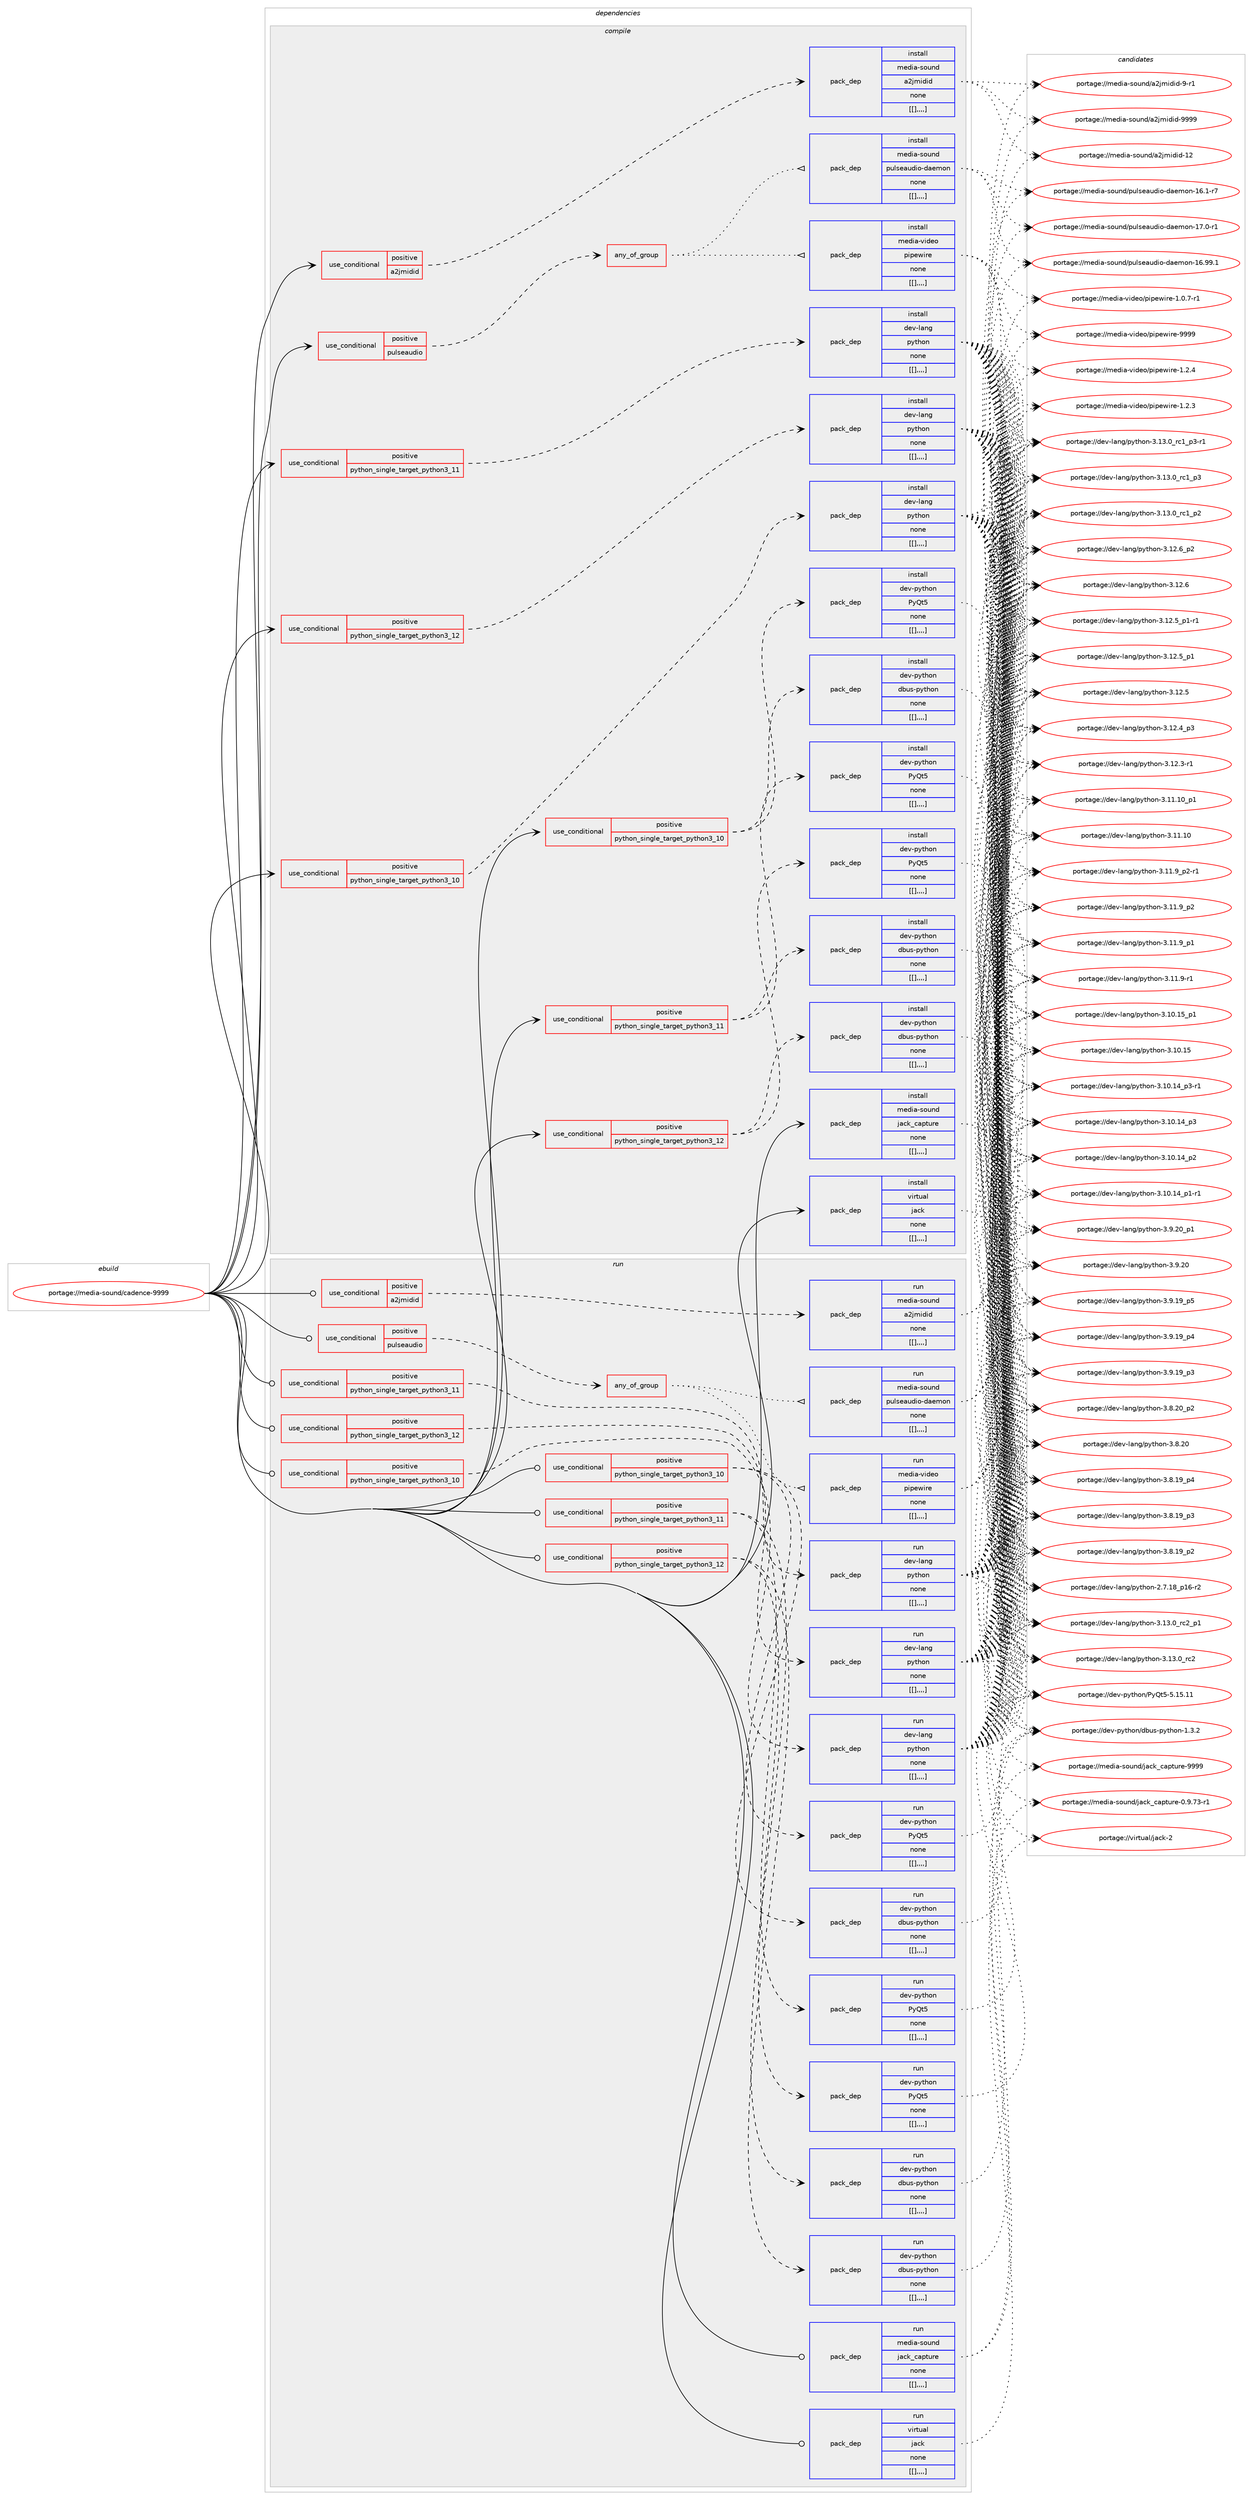 digraph prolog {

# *************
# Graph options
# *************

newrank=true;
concentrate=true;
compound=true;
graph [rankdir=LR,fontname=Helvetica,fontsize=10,ranksep=1.5];#, ranksep=2.5, nodesep=0.2];
edge  [arrowhead=vee];
node  [fontname=Helvetica,fontsize=10];

# **********
# The ebuild
# **********

subgraph cluster_leftcol {
color=gray;
label=<<i>ebuild</i>>;
id [label="portage://media-sound/cadence-9999", color=red, width=4, href="../media-sound/cadence-9999.svg"];
}

# ****************
# The dependencies
# ****************

subgraph cluster_midcol {
color=gray;
label=<<i>dependencies</i>>;
subgraph cluster_compile {
fillcolor="#eeeeee";
style=filled;
label=<<i>compile</i>>;
subgraph cond83016 {
dependency323929 [label=<<TABLE BORDER="0" CELLBORDER="1" CELLSPACING="0" CELLPADDING="4"><TR><TD ROWSPAN="3" CELLPADDING="10">use_conditional</TD></TR><TR><TD>positive</TD></TR><TR><TD>a2jmidid</TD></TR></TABLE>>, shape=none, color=red];
subgraph pack238439 {
dependency323930 [label=<<TABLE BORDER="0" CELLBORDER="1" CELLSPACING="0" CELLPADDING="4" WIDTH="220"><TR><TD ROWSPAN="6" CELLPADDING="30">pack_dep</TD></TR><TR><TD WIDTH="110">install</TD></TR><TR><TD>media-sound</TD></TR><TR><TD>a2jmidid</TD></TR><TR><TD>none</TD></TR><TR><TD>[[],,,,]</TD></TR></TABLE>>, shape=none, color=blue];
}
dependency323929:e -> dependency323930:w [weight=20,style="dashed",arrowhead="vee"];
}
id:e -> dependency323929:w [weight=20,style="solid",arrowhead="vee"];
subgraph cond83017 {
dependency323931 [label=<<TABLE BORDER="0" CELLBORDER="1" CELLSPACING="0" CELLPADDING="4"><TR><TD ROWSPAN="3" CELLPADDING="10">use_conditional</TD></TR><TR><TD>positive</TD></TR><TR><TD>pulseaudio</TD></TR></TABLE>>, shape=none, color=red];
subgraph any2302 {
dependency323932 [label=<<TABLE BORDER="0" CELLBORDER="1" CELLSPACING="0" CELLPADDING="4"><TR><TD CELLPADDING="10">any_of_group</TD></TR></TABLE>>, shape=none, color=red];subgraph pack238440 {
dependency323933 [label=<<TABLE BORDER="0" CELLBORDER="1" CELLSPACING="0" CELLPADDING="4" WIDTH="220"><TR><TD ROWSPAN="6" CELLPADDING="30">pack_dep</TD></TR><TR><TD WIDTH="110">install</TD></TR><TR><TD>media-video</TD></TR><TR><TD>pipewire</TD></TR><TR><TD>none</TD></TR><TR><TD>[[],,,,]</TD></TR></TABLE>>, shape=none, color=blue];
}
dependency323932:e -> dependency323933:w [weight=20,style="dotted",arrowhead="oinv"];
subgraph pack238441 {
dependency323934 [label=<<TABLE BORDER="0" CELLBORDER="1" CELLSPACING="0" CELLPADDING="4" WIDTH="220"><TR><TD ROWSPAN="6" CELLPADDING="30">pack_dep</TD></TR><TR><TD WIDTH="110">install</TD></TR><TR><TD>media-sound</TD></TR><TR><TD>pulseaudio-daemon</TD></TR><TR><TD>none</TD></TR><TR><TD>[[],,,,]</TD></TR></TABLE>>, shape=none, color=blue];
}
dependency323932:e -> dependency323934:w [weight=20,style="dotted",arrowhead="oinv"];
}
dependency323931:e -> dependency323932:w [weight=20,style="dashed",arrowhead="vee"];
}
id:e -> dependency323931:w [weight=20,style="solid",arrowhead="vee"];
subgraph cond83018 {
dependency323935 [label=<<TABLE BORDER="0" CELLBORDER="1" CELLSPACING="0" CELLPADDING="4"><TR><TD ROWSPAN="3" CELLPADDING="10">use_conditional</TD></TR><TR><TD>positive</TD></TR><TR><TD>python_single_target_python3_10</TD></TR></TABLE>>, shape=none, color=red];
subgraph pack238442 {
dependency323936 [label=<<TABLE BORDER="0" CELLBORDER="1" CELLSPACING="0" CELLPADDING="4" WIDTH="220"><TR><TD ROWSPAN="6" CELLPADDING="30">pack_dep</TD></TR><TR><TD WIDTH="110">install</TD></TR><TR><TD>dev-lang</TD></TR><TR><TD>python</TD></TR><TR><TD>none</TD></TR><TR><TD>[[],,,,]</TD></TR></TABLE>>, shape=none, color=blue];
}
dependency323935:e -> dependency323936:w [weight=20,style="dashed",arrowhead="vee"];
}
id:e -> dependency323935:w [weight=20,style="solid",arrowhead="vee"];
subgraph cond83019 {
dependency323937 [label=<<TABLE BORDER="0" CELLBORDER="1" CELLSPACING="0" CELLPADDING="4"><TR><TD ROWSPAN="3" CELLPADDING="10">use_conditional</TD></TR><TR><TD>positive</TD></TR><TR><TD>python_single_target_python3_10</TD></TR></TABLE>>, shape=none, color=red];
subgraph pack238443 {
dependency323938 [label=<<TABLE BORDER="0" CELLBORDER="1" CELLSPACING="0" CELLPADDING="4" WIDTH="220"><TR><TD ROWSPAN="6" CELLPADDING="30">pack_dep</TD></TR><TR><TD WIDTH="110">install</TD></TR><TR><TD>dev-python</TD></TR><TR><TD>dbus-python</TD></TR><TR><TD>none</TD></TR><TR><TD>[[],,,,]</TD></TR></TABLE>>, shape=none, color=blue];
}
dependency323937:e -> dependency323938:w [weight=20,style="dashed",arrowhead="vee"];
subgraph pack238444 {
dependency323939 [label=<<TABLE BORDER="0" CELLBORDER="1" CELLSPACING="0" CELLPADDING="4" WIDTH="220"><TR><TD ROWSPAN="6" CELLPADDING="30">pack_dep</TD></TR><TR><TD WIDTH="110">install</TD></TR><TR><TD>dev-python</TD></TR><TR><TD>PyQt5</TD></TR><TR><TD>none</TD></TR><TR><TD>[[],,,,]</TD></TR></TABLE>>, shape=none, color=blue];
}
dependency323937:e -> dependency323939:w [weight=20,style="dashed",arrowhead="vee"];
}
id:e -> dependency323937:w [weight=20,style="solid",arrowhead="vee"];
subgraph cond83020 {
dependency323940 [label=<<TABLE BORDER="0" CELLBORDER="1" CELLSPACING="0" CELLPADDING="4"><TR><TD ROWSPAN="3" CELLPADDING="10">use_conditional</TD></TR><TR><TD>positive</TD></TR><TR><TD>python_single_target_python3_11</TD></TR></TABLE>>, shape=none, color=red];
subgraph pack238445 {
dependency323941 [label=<<TABLE BORDER="0" CELLBORDER="1" CELLSPACING="0" CELLPADDING="4" WIDTH="220"><TR><TD ROWSPAN="6" CELLPADDING="30">pack_dep</TD></TR><TR><TD WIDTH="110">install</TD></TR><TR><TD>dev-lang</TD></TR><TR><TD>python</TD></TR><TR><TD>none</TD></TR><TR><TD>[[],,,,]</TD></TR></TABLE>>, shape=none, color=blue];
}
dependency323940:e -> dependency323941:w [weight=20,style="dashed",arrowhead="vee"];
}
id:e -> dependency323940:w [weight=20,style="solid",arrowhead="vee"];
subgraph cond83021 {
dependency323942 [label=<<TABLE BORDER="0" CELLBORDER="1" CELLSPACING="0" CELLPADDING="4"><TR><TD ROWSPAN="3" CELLPADDING="10">use_conditional</TD></TR><TR><TD>positive</TD></TR><TR><TD>python_single_target_python3_11</TD></TR></TABLE>>, shape=none, color=red];
subgraph pack238446 {
dependency323943 [label=<<TABLE BORDER="0" CELLBORDER="1" CELLSPACING="0" CELLPADDING="4" WIDTH="220"><TR><TD ROWSPAN="6" CELLPADDING="30">pack_dep</TD></TR><TR><TD WIDTH="110">install</TD></TR><TR><TD>dev-python</TD></TR><TR><TD>dbus-python</TD></TR><TR><TD>none</TD></TR><TR><TD>[[],,,,]</TD></TR></TABLE>>, shape=none, color=blue];
}
dependency323942:e -> dependency323943:w [weight=20,style="dashed",arrowhead="vee"];
subgraph pack238447 {
dependency323944 [label=<<TABLE BORDER="0" CELLBORDER="1" CELLSPACING="0" CELLPADDING="4" WIDTH="220"><TR><TD ROWSPAN="6" CELLPADDING="30">pack_dep</TD></TR><TR><TD WIDTH="110">install</TD></TR><TR><TD>dev-python</TD></TR><TR><TD>PyQt5</TD></TR><TR><TD>none</TD></TR><TR><TD>[[],,,,]</TD></TR></TABLE>>, shape=none, color=blue];
}
dependency323942:e -> dependency323944:w [weight=20,style="dashed",arrowhead="vee"];
}
id:e -> dependency323942:w [weight=20,style="solid",arrowhead="vee"];
subgraph cond83022 {
dependency323945 [label=<<TABLE BORDER="0" CELLBORDER="1" CELLSPACING="0" CELLPADDING="4"><TR><TD ROWSPAN="3" CELLPADDING="10">use_conditional</TD></TR><TR><TD>positive</TD></TR><TR><TD>python_single_target_python3_12</TD></TR></TABLE>>, shape=none, color=red];
subgraph pack238448 {
dependency323946 [label=<<TABLE BORDER="0" CELLBORDER="1" CELLSPACING="0" CELLPADDING="4" WIDTH="220"><TR><TD ROWSPAN="6" CELLPADDING="30">pack_dep</TD></TR><TR><TD WIDTH="110">install</TD></TR><TR><TD>dev-lang</TD></TR><TR><TD>python</TD></TR><TR><TD>none</TD></TR><TR><TD>[[],,,,]</TD></TR></TABLE>>, shape=none, color=blue];
}
dependency323945:e -> dependency323946:w [weight=20,style="dashed",arrowhead="vee"];
}
id:e -> dependency323945:w [weight=20,style="solid",arrowhead="vee"];
subgraph cond83023 {
dependency323947 [label=<<TABLE BORDER="0" CELLBORDER="1" CELLSPACING="0" CELLPADDING="4"><TR><TD ROWSPAN="3" CELLPADDING="10">use_conditional</TD></TR><TR><TD>positive</TD></TR><TR><TD>python_single_target_python3_12</TD></TR></TABLE>>, shape=none, color=red];
subgraph pack238449 {
dependency323948 [label=<<TABLE BORDER="0" CELLBORDER="1" CELLSPACING="0" CELLPADDING="4" WIDTH="220"><TR><TD ROWSPAN="6" CELLPADDING="30">pack_dep</TD></TR><TR><TD WIDTH="110">install</TD></TR><TR><TD>dev-python</TD></TR><TR><TD>dbus-python</TD></TR><TR><TD>none</TD></TR><TR><TD>[[],,,,]</TD></TR></TABLE>>, shape=none, color=blue];
}
dependency323947:e -> dependency323948:w [weight=20,style="dashed",arrowhead="vee"];
subgraph pack238450 {
dependency323949 [label=<<TABLE BORDER="0" CELLBORDER="1" CELLSPACING="0" CELLPADDING="4" WIDTH="220"><TR><TD ROWSPAN="6" CELLPADDING="30">pack_dep</TD></TR><TR><TD WIDTH="110">install</TD></TR><TR><TD>dev-python</TD></TR><TR><TD>PyQt5</TD></TR><TR><TD>none</TD></TR><TR><TD>[[],,,,]</TD></TR></TABLE>>, shape=none, color=blue];
}
dependency323947:e -> dependency323949:w [weight=20,style="dashed",arrowhead="vee"];
}
id:e -> dependency323947:w [weight=20,style="solid",arrowhead="vee"];
subgraph pack238451 {
dependency323950 [label=<<TABLE BORDER="0" CELLBORDER="1" CELLSPACING="0" CELLPADDING="4" WIDTH="220"><TR><TD ROWSPAN="6" CELLPADDING="30">pack_dep</TD></TR><TR><TD WIDTH="110">install</TD></TR><TR><TD>media-sound</TD></TR><TR><TD>jack_capture</TD></TR><TR><TD>none</TD></TR><TR><TD>[[],,,,]</TD></TR></TABLE>>, shape=none, color=blue];
}
id:e -> dependency323950:w [weight=20,style="solid",arrowhead="vee"];
subgraph pack238452 {
dependency323951 [label=<<TABLE BORDER="0" CELLBORDER="1" CELLSPACING="0" CELLPADDING="4" WIDTH="220"><TR><TD ROWSPAN="6" CELLPADDING="30">pack_dep</TD></TR><TR><TD WIDTH="110">install</TD></TR><TR><TD>virtual</TD></TR><TR><TD>jack</TD></TR><TR><TD>none</TD></TR><TR><TD>[[],,,,]</TD></TR></TABLE>>, shape=none, color=blue];
}
id:e -> dependency323951:w [weight=20,style="solid",arrowhead="vee"];
}
subgraph cluster_compileandrun {
fillcolor="#eeeeee";
style=filled;
label=<<i>compile and run</i>>;
}
subgraph cluster_run {
fillcolor="#eeeeee";
style=filled;
label=<<i>run</i>>;
subgraph cond83024 {
dependency323952 [label=<<TABLE BORDER="0" CELLBORDER="1" CELLSPACING="0" CELLPADDING="4"><TR><TD ROWSPAN="3" CELLPADDING="10">use_conditional</TD></TR><TR><TD>positive</TD></TR><TR><TD>a2jmidid</TD></TR></TABLE>>, shape=none, color=red];
subgraph pack238453 {
dependency323953 [label=<<TABLE BORDER="0" CELLBORDER="1" CELLSPACING="0" CELLPADDING="4" WIDTH="220"><TR><TD ROWSPAN="6" CELLPADDING="30">pack_dep</TD></TR><TR><TD WIDTH="110">run</TD></TR><TR><TD>media-sound</TD></TR><TR><TD>a2jmidid</TD></TR><TR><TD>none</TD></TR><TR><TD>[[],,,,]</TD></TR></TABLE>>, shape=none, color=blue];
}
dependency323952:e -> dependency323953:w [weight=20,style="dashed",arrowhead="vee"];
}
id:e -> dependency323952:w [weight=20,style="solid",arrowhead="odot"];
subgraph cond83025 {
dependency323954 [label=<<TABLE BORDER="0" CELLBORDER="1" CELLSPACING="0" CELLPADDING="4"><TR><TD ROWSPAN="3" CELLPADDING="10">use_conditional</TD></TR><TR><TD>positive</TD></TR><TR><TD>pulseaudio</TD></TR></TABLE>>, shape=none, color=red];
subgraph any2303 {
dependency323955 [label=<<TABLE BORDER="0" CELLBORDER="1" CELLSPACING="0" CELLPADDING="4"><TR><TD CELLPADDING="10">any_of_group</TD></TR></TABLE>>, shape=none, color=red];subgraph pack238454 {
dependency323956 [label=<<TABLE BORDER="0" CELLBORDER="1" CELLSPACING="0" CELLPADDING="4" WIDTH="220"><TR><TD ROWSPAN="6" CELLPADDING="30">pack_dep</TD></TR><TR><TD WIDTH="110">run</TD></TR><TR><TD>media-video</TD></TR><TR><TD>pipewire</TD></TR><TR><TD>none</TD></TR><TR><TD>[[],,,,]</TD></TR></TABLE>>, shape=none, color=blue];
}
dependency323955:e -> dependency323956:w [weight=20,style="dotted",arrowhead="oinv"];
subgraph pack238455 {
dependency323957 [label=<<TABLE BORDER="0" CELLBORDER="1" CELLSPACING="0" CELLPADDING="4" WIDTH="220"><TR><TD ROWSPAN="6" CELLPADDING="30">pack_dep</TD></TR><TR><TD WIDTH="110">run</TD></TR><TR><TD>media-sound</TD></TR><TR><TD>pulseaudio-daemon</TD></TR><TR><TD>none</TD></TR><TR><TD>[[],,,,]</TD></TR></TABLE>>, shape=none, color=blue];
}
dependency323955:e -> dependency323957:w [weight=20,style="dotted",arrowhead="oinv"];
}
dependency323954:e -> dependency323955:w [weight=20,style="dashed",arrowhead="vee"];
}
id:e -> dependency323954:w [weight=20,style="solid",arrowhead="odot"];
subgraph cond83026 {
dependency323958 [label=<<TABLE BORDER="0" CELLBORDER="1" CELLSPACING="0" CELLPADDING="4"><TR><TD ROWSPAN="3" CELLPADDING="10">use_conditional</TD></TR><TR><TD>positive</TD></TR><TR><TD>python_single_target_python3_10</TD></TR></TABLE>>, shape=none, color=red];
subgraph pack238456 {
dependency323959 [label=<<TABLE BORDER="0" CELLBORDER="1" CELLSPACING="0" CELLPADDING="4" WIDTH="220"><TR><TD ROWSPAN="6" CELLPADDING="30">pack_dep</TD></TR><TR><TD WIDTH="110">run</TD></TR><TR><TD>dev-lang</TD></TR><TR><TD>python</TD></TR><TR><TD>none</TD></TR><TR><TD>[[],,,,]</TD></TR></TABLE>>, shape=none, color=blue];
}
dependency323958:e -> dependency323959:w [weight=20,style="dashed",arrowhead="vee"];
}
id:e -> dependency323958:w [weight=20,style="solid",arrowhead="odot"];
subgraph cond83027 {
dependency323960 [label=<<TABLE BORDER="0" CELLBORDER="1" CELLSPACING="0" CELLPADDING="4"><TR><TD ROWSPAN="3" CELLPADDING="10">use_conditional</TD></TR><TR><TD>positive</TD></TR><TR><TD>python_single_target_python3_10</TD></TR></TABLE>>, shape=none, color=red];
subgraph pack238457 {
dependency323961 [label=<<TABLE BORDER="0" CELLBORDER="1" CELLSPACING="0" CELLPADDING="4" WIDTH="220"><TR><TD ROWSPAN="6" CELLPADDING="30">pack_dep</TD></TR><TR><TD WIDTH="110">run</TD></TR><TR><TD>dev-python</TD></TR><TR><TD>dbus-python</TD></TR><TR><TD>none</TD></TR><TR><TD>[[],,,,]</TD></TR></TABLE>>, shape=none, color=blue];
}
dependency323960:e -> dependency323961:w [weight=20,style="dashed",arrowhead="vee"];
subgraph pack238458 {
dependency323962 [label=<<TABLE BORDER="0" CELLBORDER="1" CELLSPACING="0" CELLPADDING="4" WIDTH="220"><TR><TD ROWSPAN="6" CELLPADDING="30">pack_dep</TD></TR><TR><TD WIDTH="110">run</TD></TR><TR><TD>dev-python</TD></TR><TR><TD>PyQt5</TD></TR><TR><TD>none</TD></TR><TR><TD>[[],,,,]</TD></TR></TABLE>>, shape=none, color=blue];
}
dependency323960:e -> dependency323962:w [weight=20,style="dashed",arrowhead="vee"];
}
id:e -> dependency323960:w [weight=20,style="solid",arrowhead="odot"];
subgraph cond83028 {
dependency323963 [label=<<TABLE BORDER="0" CELLBORDER="1" CELLSPACING="0" CELLPADDING="4"><TR><TD ROWSPAN="3" CELLPADDING="10">use_conditional</TD></TR><TR><TD>positive</TD></TR><TR><TD>python_single_target_python3_11</TD></TR></TABLE>>, shape=none, color=red];
subgraph pack238459 {
dependency323964 [label=<<TABLE BORDER="0" CELLBORDER="1" CELLSPACING="0" CELLPADDING="4" WIDTH="220"><TR><TD ROWSPAN="6" CELLPADDING="30">pack_dep</TD></TR><TR><TD WIDTH="110">run</TD></TR><TR><TD>dev-lang</TD></TR><TR><TD>python</TD></TR><TR><TD>none</TD></TR><TR><TD>[[],,,,]</TD></TR></TABLE>>, shape=none, color=blue];
}
dependency323963:e -> dependency323964:w [weight=20,style="dashed",arrowhead="vee"];
}
id:e -> dependency323963:w [weight=20,style="solid",arrowhead="odot"];
subgraph cond83029 {
dependency323965 [label=<<TABLE BORDER="0" CELLBORDER="1" CELLSPACING="0" CELLPADDING="4"><TR><TD ROWSPAN="3" CELLPADDING="10">use_conditional</TD></TR><TR><TD>positive</TD></TR><TR><TD>python_single_target_python3_11</TD></TR></TABLE>>, shape=none, color=red];
subgraph pack238460 {
dependency323966 [label=<<TABLE BORDER="0" CELLBORDER="1" CELLSPACING="0" CELLPADDING="4" WIDTH="220"><TR><TD ROWSPAN="6" CELLPADDING="30">pack_dep</TD></TR><TR><TD WIDTH="110">run</TD></TR><TR><TD>dev-python</TD></TR><TR><TD>dbus-python</TD></TR><TR><TD>none</TD></TR><TR><TD>[[],,,,]</TD></TR></TABLE>>, shape=none, color=blue];
}
dependency323965:e -> dependency323966:w [weight=20,style="dashed",arrowhead="vee"];
subgraph pack238461 {
dependency323967 [label=<<TABLE BORDER="0" CELLBORDER="1" CELLSPACING="0" CELLPADDING="4" WIDTH="220"><TR><TD ROWSPAN="6" CELLPADDING="30">pack_dep</TD></TR><TR><TD WIDTH="110">run</TD></TR><TR><TD>dev-python</TD></TR><TR><TD>PyQt5</TD></TR><TR><TD>none</TD></TR><TR><TD>[[],,,,]</TD></TR></TABLE>>, shape=none, color=blue];
}
dependency323965:e -> dependency323967:w [weight=20,style="dashed",arrowhead="vee"];
}
id:e -> dependency323965:w [weight=20,style="solid",arrowhead="odot"];
subgraph cond83030 {
dependency323968 [label=<<TABLE BORDER="0" CELLBORDER="1" CELLSPACING="0" CELLPADDING="4"><TR><TD ROWSPAN="3" CELLPADDING="10">use_conditional</TD></TR><TR><TD>positive</TD></TR><TR><TD>python_single_target_python3_12</TD></TR></TABLE>>, shape=none, color=red];
subgraph pack238462 {
dependency323969 [label=<<TABLE BORDER="0" CELLBORDER="1" CELLSPACING="0" CELLPADDING="4" WIDTH="220"><TR><TD ROWSPAN="6" CELLPADDING="30">pack_dep</TD></TR><TR><TD WIDTH="110">run</TD></TR><TR><TD>dev-lang</TD></TR><TR><TD>python</TD></TR><TR><TD>none</TD></TR><TR><TD>[[],,,,]</TD></TR></TABLE>>, shape=none, color=blue];
}
dependency323968:e -> dependency323969:w [weight=20,style="dashed",arrowhead="vee"];
}
id:e -> dependency323968:w [weight=20,style="solid",arrowhead="odot"];
subgraph cond83031 {
dependency323970 [label=<<TABLE BORDER="0" CELLBORDER="1" CELLSPACING="0" CELLPADDING="4"><TR><TD ROWSPAN="3" CELLPADDING="10">use_conditional</TD></TR><TR><TD>positive</TD></TR><TR><TD>python_single_target_python3_12</TD></TR></TABLE>>, shape=none, color=red];
subgraph pack238463 {
dependency323971 [label=<<TABLE BORDER="0" CELLBORDER="1" CELLSPACING="0" CELLPADDING="4" WIDTH="220"><TR><TD ROWSPAN="6" CELLPADDING="30">pack_dep</TD></TR><TR><TD WIDTH="110">run</TD></TR><TR><TD>dev-python</TD></TR><TR><TD>dbus-python</TD></TR><TR><TD>none</TD></TR><TR><TD>[[],,,,]</TD></TR></TABLE>>, shape=none, color=blue];
}
dependency323970:e -> dependency323971:w [weight=20,style="dashed",arrowhead="vee"];
subgraph pack238464 {
dependency323972 [label=<<TABLE BORDER="0" CELLBORDER="1" CELLSPACING="0" CELLPADDING="4" WIDTH="220"><TR><TD ROWSPAN="6" CELLPADDING="30">pack_dep</TD></TR><TR><TD WIDTH="110">run</TD></TR><TR><TD>dev-python</TD></TR><TR><TD>PyQt5</TD></TR><TR><TD>none</TD></TR><TR><TD>[[],,,,]</TD></TR></TABLE>>, shape=none, color=blue];
}
dependency323970:e -> dependency323972:w [weight=20,style="dashed",arrowhead="vee"];
}
id:e -> dependency323970:w [weight=20,style="solid",arrowhead="odot"];
subgraph pack238465 {
dependency323973 [label=<<TABLE BORDER="0" CELLBORDER="1" CELLSPACING="0" CELLPADDING="4" WIDTH="220"><TR><TD ROWSPAN="6" CELLPADDING="30">pack_dep</TD></TR><TR><TD WIDTH="110">run</TD></TR><TR><TD>media-sound</TD></TR><TR><TD>jack_capture</TD></TR><TR><TD>none</TD></TR><TR><TD>[[],,,,]</TD></TR></TABLE>>, shape=none, color=blue];
}
id:e -> dependency323973:w [weight=20,style="solid",arrowhead="odot"];
subgraph pack238466 {
dependency323974 [label=<<TABLE BORDER="0" CELLBORDER="1" CELLSPACING="0" CELLPADDING="4" WIDTH="220"><TR><TD ROWSPAN="6" CELLPADDING="30">pack_dep</TD></TR><TR><TD WIDTH="110">run</TD></TR><TR><TD>virtual</TD></TR><TR><TD>jack</TD></TR><TR><TD>none</TD></TR><TR><TD>[[],,,,]</TD></TR></TABLE>>, shape=none, color=blue];
}
id:e -> dependency323974:w [weight=20,style="solid",arrowhead="odot"];
}
}

# **************
# The candidates
# **************

subgraph cluster_choices {
rank=same;
color=gray;
label=<<i>candidates</i>>;

subgraph choice238439 {
color=black;
nodesep=1;
choice10910110010597451151111171101004797501061091051001051004557575757 [label="portage://media-sound/a2jmidid-9999", color=red, width=4,href="../media-sound/a2jmidid-9999.svg"];
choice1091011001059745115111117110100479750106109105100105100454950 [label="portage://media-sound/a2jmidid-12", color=red, width=4,href="../media-sound/a2jmidid-12.svg"];
choice109101100105974511511111711010047975010610910510010510045574511449 [label="portage://media-sound/a2jmidid-9-r1", color=red, width=4,href="../media-sound/a2jmidid-9-r1.svg"];
dependency323930:e -> choice10910110010597451151111171101004797501061091051001051004557575757:w [style=dotted,weight="100"];
dependency323930:e -> choice1091011001059745115111117110100479750106109105100105100454950:w [style=dotted,weight="100"];
dependency323930:e -> choice109101100105974511511111711010047975010610910510010510045574511449:w [style=dotted,weight="100"];
}
subgraph choice238440 {
color=black;
nodesep=1;
choice1091011001059745118105100101111471121051121011191051141014557575757 [label="portage://media-video/pipewire-9999", color=red, width=4,href="../media-video/pipewire-9999.svg"];
choice109101100105974511810510010111147112105112101119105114101454946504652 [label="portage://media-video/pipewire-1.2.4", color=red, width=4,href="../media-video/pipewire-1.2.4.svg"];
choice109101100105974511810510010111147112105112101119105114101454946504651 [label="portage://media-video/pipewire-1.2.3", color=red, width=4,href="../media-video/pipewire-1.2.3.svg"];
choice1091011001059745118105100101111471121051121011191051141014549464846554511449 [label="portage://media-video/pipewire-1.0.7-r1", color=red, width=4,href="../media-video/pipewire-1.0.7-r1.svg"];
dependency323933:e -> choice1091011001059745118105100101111471121051121011191051141014557575757:w [style=dotted,weight="100"];
dependency323933:e -> choice109101100105974511810510010111147112105112101119105114101454946504652:w [style=dotted,weight="100"];
dependency323933:e -> choice109101100105974511810510010111147112105112101119105114101454946504651:w [style=dotted,weight="100"];
dependency323933:e -> choice1091011001059745118105100101111471121051121011191051141014549464846554511449:w [style=dotted,weight="100"];
}
subgraph choice238441 {
color=black;
nodesep=1;
choice10910110010597451151111171101004711211710811510197117100105111451009710110911111045495546484511449 [label="portage://media-sound/pulseaudio-daemon-17.0-r1", color=red, width=4,href="../media-sound/pulseaudio-daemon-17.0-r1.svg"];
choice1091011001059745115111117110100471121171081151019711710010511145100971011091111104549544657574649 [label="portage://media-sound/pulseaudio-daemon-16.99.1", color=red, width=4,href="../media-sound/pulseaudio-daemon-16.99.1.svg"];
choice10910110010597451151111171101004711211710811510197117100105111451009710110911111045495446494511455 [label="portage://media-sound/pulseaudio-daemon-16.1-r7", color=red, width=4,href="../media-sound/pulseaudio-daemon-16.1-r7.svg"];
dependency323934:e -> choice10910110010597451151111171101004711211710811510197117100105111451009710110911111045495546484511449:w [style=dotted,weight="100"];
dependency323934:e -> choice1091011001059745115111117110100471121171081151019711710010511145100971011091111104549544657574649:w [style=dotted,weight="100"];
dependency323934:e -> choice10910110010597451151111171101004711211710811510197117100105111451009710110911111045495446494511455:w [style=dotted,weight="100"];
}
subgraph choice238442 {
color=black;
nodesep=1;
choice100101118451089711010347112121116104111110455146495146489511499509511249 [label="portage://dev-lang/python-3.13.0_rc2_p1", color=red, width=4,href="../dev-lang/python-3.13.0_rc2_p1.svg"];
choice10010111845108971101034711212111610411111045514649514648951149950 [label="portage://dev-lang/python-3.13.0_rc2", color=red, width=4,href="../dev-lang/python-3.13.0_rc2.svg"];
choice1001011184510897110103471121211161041111104551464951464895114994995112514511449 [label="portage://dev-lang/python-3.13.0_rc1_p3-r1", color=red, width=4,href="../dev-lang/python-3.13.0_rc1_p3-r1.svg"];
choice100101118451089711010347112121116104111110455146495146489511499499511251 [label="portage://dev-lang/python-3.13.0_rc1_p3", color=red, width=4,href="../dev-lang/python-3.13.0_rc1_p3.svg"];
choice100101118451089711010347112121116104111110455146495146489511499499511250 [label="portage://dev-lang/python-3.13.0_rc1_p2", color=red, width=4,href="../dev-lang/python-3.13.0_rc1_p2.svg"];
choice100101118451089711010347112121116104111110455146495046549511250 [label="portage://dev-lang/python-3.12.6_p2", color=red, width=4,href="../dev-lang/python-3.12.6_p2.svg"];
choice10010111845108971101034711212111610411111045514649504654 [label="portage://dev-lang/python-3.12.6", color=red, width=4,href="../dev-lang/python-3.12.6.svg"];
choice1001011184510897110103471121211161041111104551464950465395112494511449 [label="portage://dev-lang/python-3.12.5_p1-r1", color=red, width=4,href="../dev-lang/python-3.12.5_p1-r1.svg"];
choice100101118451089711010347112121116104111110455146495046539511249 [label="portage://dev-lang/python-3.12.5_p1", color=red, width=4,href="../dev-lang/python-3.12.5_p1.svg"];
choice10010111845108971101034711212111610411111045514649504653 [label="portage://dev-lang/python-3.12.5", color=red, width=4,href="../dev-lang/python-3.12.5.svg"];
choice100101118451089711010347112121116104111110455146495046529511251 [label="portage://dev-lang/python-3.12.4_p3", color=red, width=4,href="../dev-lang/python-3.12.4_p3.svg"];
choice100101118451089711010347112121116104111110455146495046514511449 [label="portage://dev-lang/python-3.12.3-r1", color=red, width=4,href="../dev-lang/python-3.12.3-r1.svg"];
choice10010111845108971101034711212111610411111045514649494649489511249 [label="portage://dev-lang/python-3.11.10_p1", color=red, width=4,href="../dev-lang/python-3.11.10_p1.svg"];
choice1001011184510897110103471121211161041111104551464949464948 [label="portage://dev-lang/python-3.11.10", color=red, width=4,href="../dev-lang/python-3.11.10.svg"];
choice1001011184510897110103471121211161041111104551464949465795112504511449 [label="portage://dev-lang/python-3.11.9_p2-r1", color=red, width=4,href="../dev-lang/python-3.11.9_p2-r1.svg"];
choice100101118451089711010347112121116104111110455146494946579511250 [label="portage://dev-lang/python-3.11.9_p2", color=red, width=4,href="../dev-lang/python-3.11.9_p2.svg"];
choice100101118451089711010347112121116104111110455146494946579511249 [label="portage://dev-lang/python-3.11.9_p1", color=red, width=4,href="../dev-lang/python-3.11.9_p1.svg"];
choice100101118451089711010347112121116104111110455146494946574511449 [label="portage://dev-lang/python-3.11.9-r1", color=red, width=4,href="../dev-lang/python-3.11.9-r1.svg"];
choice10010111845108971101034711212111610411111045514649484649539511249 [label="portage://dev-lang/python-3.10.15_p1", color=red, width=4,href="../dev-lang/python-3.10.15_p1.svg"];
choice1001011184510897110103471121211161041111104551464948464953 [label="portage://dev-lang/python-3.10.15", color=red, width=4,href="../dev-lang/python-3.10.15.svg"];
choice100101118451089711010347112121116104111110455146494846495295112514511449 [label="portage://dev-lang/python-3.10.14_p3-r1", color=red, width=4,href="../dev-lang/python-3.10.14_p3-r1.svg"];
choice10010111845108971101034711212111610411111045514649484649529511251 [label="portage://dev-lang/python-3.10.14_p3", color=red, width=4,href="../dev-lang/python-3.10.14_p3.svg"];
choice10010111845108971101034711212111610411111045514649484649529511250 [label="portage://dev-lang/python-3.10.14_p2", color=red, width=4,href="../dev-lang/python-3.10.14_p2.svg"];
choice100101118451089711010347112121116104111110455146494846495295112494511449 [label="portage://dev-lang/python-3.10.14_p1-r1", color=red, width=4,href="../dev-lang/python-3.10.14_p1-r1.svg"];
choice100101118451089711010347112121116104111110455146574650489511249 [label="portage://dev-lang/python-3.9.20_p1", color=red, width=4,href="../dev-lang/python-3.9.20_p1.svg"];
choice10010111845108971101034711212111610411111045514657465048 [label="portage://dev-lang/python-3.9.20", color=red, width=4,href="../dev-lang/python-3.9.20.svg"];
choice100101118451089711010347112121116104111110455146574649579511253 [label="portage://dev-lang/python-3.9.19_p5", color=red, width=4,href="../dev-lang/python-3.9.19_p5.svg"];
choice100101118451089711010347112121116104111110455146574649579511252 [label="portage://dev-lang/python-3.9.19_p4", color=red, width=4,href="../dev-lang/python-3.9.19_p4.svg"];
choice100101118451089711010347112121116104111110455146574649579511251 [label="portage://dev-lang/python-3.9.19_p3", color=red, width=4,href="../dev-lang/python-3.9.19_p3.svg"];
choice100101118451089711010347112121116104111110455146564650489511250 [label="portage://dev-lang/python-3.8.20_p2", color=red, width=4,href="../dev-lang/python-3.8.20_p2.svg"];
choice10010111845108971101034711212111610411111045514656465048 [label="portage://dev-lang/python-3.8.20", color=red, width=4,href="../dev-lang/python-3.8.20.svg"];
choice100101118451089711010347112121116104111110455146564649579511252 [label="portage://dev-lang/python-3.8.19_p4", color=red, width=4,href="../dev-lang/python-3.8.19_p4.svg"];
choice100101118451089711010347112121116104111110455146564649579511251 [label="portage://dev-lang/python-3.8.19_p3", color=red, width=4,href="../dev-lang/python-3.8.19_p3.svg"];
choice100101118451089711010347112121116104111110455146564649579511250 [label="portage://dev-lang/python-3.8.19_p2", color=red, width=4,href="../dev-lang/python-3.8.19_p2.svg"];
choice100101118451089711010347112121116104111110455046554649569511249544511450 [label="portage://dev-lang/python-2.7.18_p16-r2", color=red, width=4,href="../dev-lang/python-2.7.18_p16-r2.svg"];
dependency323936:e -> choice100101118451089711010347112121116104111110455146495146489511499509511249:w [style=dotted,weight="100"];
dependency323936:e -> choice10010111845108971101034711212111610411111045514649514648951149950:w [style=dotted,weight="100"];
dependency323936:e -> choice1001011184510897110103471121211161041111104551464951464895114994995112514511449:w [style=dotted,weight="100"];
dependency323936:e -> choice100101118451089711010347112121116104111110455146495146489511499499511251:w [style=dotted,weight="100"];
dependency323936:e -> choice100101118451089711010347112121116104111110455146495146489511499499511250:w [style=dotted,weight="100"];
dependency323936:e -> choice100101118451089711010347112121116104111110455146495046549511250:w [style=dotted,weight="100"];
dependency323936:e -> choice10010111845108971101034711212111610411111045514649504654:w [style=dotted,weight="100"];
dependency323936:e -> choice1001011184510897110103471121211161041111104551464950465395112494511449:w [style=dotted,weight="100"];
dependency323936:e -> choice100101118451089711010347112121116104111110455146495046539511249:w [style=dotted,weight="100"];
dependency323936:e -> choice10010111845108971101034711212111610411111045514649504653:w [style=dotted,weight="100"];
dependency323936:e -> choice100101118451089711010347112121116104111110455146495046529511251:w [style=dotted,weight="100"];
dependency323936:e -> choice100101118451089711010347112121116104111110455146495046514511449:w [style=dotted,weight="100"];
dependency323936:e -> choice10010111845108971101034711212111610411111045514649494649489511249:w [style=dotted,weight="100"];
dependency323936:e -> choice1001011184510897110103471121211161041111104551464949464948:w [style=dotted,weight="100"];
dependency323936:e -> choice1001011184510897110103471121211161041111104551464949465795112504511449:w [style=dotted,weight="100"];
dependency323936:e -> choice100101118451089711010347112121116104111110455146494946579511250:w [style=dotted,weight="100"];
dependency323936:e -> choice100101118451089711010347112121116104111110455146494946579511249:w [style=dotted,weight="100"];
dependency323936:e -> choice100101118451089711010347112121116104111110455146494946574511449:w [style=dotted,weight="100"];
dependency323936:e -> choice10010111845108971101034711212111610411111045514649484649539511249:w [style=dotted,weight="100"];
dependency323936:e -> choice1001011184510897110103471121211161041111104551464948464953:w [style=dotted,weight="100"];
dependency323936:e -> choice100101118451089711010347112121116104111110455146494846495295112514511449:w [style=dotted,weight="100"];
dependency323936:e -> choice10010111845108971101034711212111610411111045514649484649529511251:w [style=dotted,weight="100"];
dependency323936:e -> choice10010111845108971101034711212111610411111045514649484649529511250:w [style=dotted,weight="100"];
dependency323936:e -> choice100101118451089711010347112121116104111110455146494846495295112494511449:w [style=dotted,weight="100"];
dependency323936:e -> choice100101118451089711010347112121116104111110455146574650489511249:w [style=dotted,weight="100"];
dependency323936:e -> choice10010111845108971101034711212111610411111045514657465048:w [style=dotted,weight="100"];
dependency323936:e -> choice100101118451089711010347112121116104111110455146574649579511253:w [style=dotted,weight="100"];
dependency323936:e -> choice100101118451089711010347112121116104111110455146574649579511252:w [style=dotted,weight="100"];
dependency323936:e -> choice100101118451089711010347112121116104111110455146574649579511251:w [style=dotted,weight="100"];
dependency323936:e -> choice100101118451089711010347112121116104111110455146564650489511250:w [style=dotted,weight="100"];
dependency323936:e -> choice10010111845108971101034711212111610411111045514656465048:w [style=dotted,weight="100"];
dependency323936:e -> choice100101118451089711010347112121116104111110455146564649579511252:w [style=dotted,weight="100"];
dependency323936:e -> choice100101118451089711010347112121116104111110455146564649579511251:w [style=dotted,weight="100"];
dependency323936:e -> choice100101118451089711010347112121116104111110455146564649579511250:w [style=dotted,weight="100"];
dependency323936:e -> choice100101118451089711010347112121116104111110455046554649569511249544511450:w [style=dotted,weight="100"];
}
subgraph choice238443 {
color=black;
nodesep=1;
choice10010111845112121116104111110471009811711545112121116104111110454946514650 [label="portage://dev-python/dbus-python-1.3.2", color=red, width=4,href="../dev-python/dbus-python-1.3.2.svg"];
dependency323938:e -> choice10010111845112121116104111110471009811711545112121116104111110454946514650:w [style=dotted,weight="100"];
}
subgraph choice238444 {
color=black;
nodesep=1;
choice10010111845112121116104111110478012181116534553464953464949 [label="portage://dev-python/PyQt5-5.15.11", color=red, width=4,href="../dev-python/PyQt5-5.15.11.svg"];
dependency323939:e -> choice10010111845112121116104111110478012181116534553464953464949:w [style=dotted,weight="100"];
}
subgraph choice238445 {
color=black;
nodesep=1;
choice100101118451089711010347112121116104111110455146495146489511499509511249 [label="portage://dev-lang/python-3.13.0_rc2_p1", color=red, width=4,href="../dev-lang/python-3.13.0_rc2_p1.svg"];
choice10010111845108971101034711212111610411111045514649514648951149950 [label="portage://dev-lang/python-3.13.0_rc2", color=red, width=4,href="../dev-lang/python-3.13.0_rc2.svg"];
choice1001011184510897110103471121211161041111104551464951464895114994995112514511449 [label="portage://dev-lang/python-3.13.0_rc1_p3-r1", color=red, width=4,href="../dev-lang/python-3.13.0_rc1_p3-r1.svg"];
choice100101118451089711010347112121116104111110455146495146489511499499511251 [label="portage://dev-lang/python-3.13.0_rc1_p3", color=red, width=4,href="../dev-lang/python-3.13.0_rc1_p3.svg"];
choice100101118451089711010347112121116104111110455146495146489511499499511250 [label="portage://dev-lang/python-3.13.0_rc1_p2", color=red, width=4,href="../dev-lang/python-3.13.0_rc1_p2.svg"];
choice100101118451089711010347112121116104111110455146495046549511250 [label="portage://dev-lang/python-3.12.6_p2", color=red, width=4,href="../dev-lang/python-3.12.6_p2.svg"];
choice10010111845108971101034711212111610411111045514649504654 [label="portage://dev-lang/python-3.12.6", color=red, width=4,href="../dev-lang/python-3.12.6.svg"];
choice1001011184510897110103471121211161041111104551464950465395112494511449 [label="portage://dev-lang/python-3.12.5_p1-r1", color=red, width=4,href="../dev-lang/python-3.12.5_p1-r1.svg"];
choice100101118451089711010347112121116104111110455146495046539511249 [label="portage://dev-lang/python-3.12.5_p1", color=red, width=4,href="../dev-lang/python-3.12.5_p1.svg"];
choice10010111845108971101034711212111610411111045514649504653 [label="portage://dev-lang/python-3.12.5", color=red, width=4,href="../dev-lang/python-3.12.5.svg"];
choice100101118451089711010347112121116104111110455146495046529511251 [label="portage://dev-lang/python-3.12.4_p3", color=red, width=4,href="../dev-lang/python-3.12.4_p3.svg"];
choice100101118451089711010347112121116104111110455146495046514511449 [label="portage://dev-lang/python-3.12.3-r1", color=red, width=4,href="../dev-lang/python-3.12.3-r1.svg"];
choice10010111845108971101034711212111610411111045514649494649489511249 [label="portage://dev-lang/python-3.11.10_p1", color=red, width=4,href="../dev-lang/python-3.11.10_p1.svg"];
choice1001011184510897110103471121211161041111104551464949464948 [label="portage://dev-lang/python-3.11.10", color=red, width=4,href="../dev-lang/python-3.11.10.svg"];
choice1001011184510897110103471121211161041111104551464949465795112504511449 [label="portage://dev-lang/python-3.11.9_p2-r1", color=red, width=4,href="../dev-lang/python-3.11.9_p2-r1.svg"];
choice100101118451089711010347112121116104111110455146494946579511250 [label="portage://dev-lang/python-3.11.9_p2", color=red, width=4,href="../dev-lang/python-3.11.9_p2.svg"];
choice100101118451089711010347112121116104111110455146494946579511249 [label="portage://dev-lang/python-3.11.9_p1", color=red, width=4,href="../dev-lang/python-3.11.9_p1.svg"];
choice100101118451089711010347112121116104111110455146494946574511449 [label="portage://dev-lang/python-3.11.9-r1", color=red, width=4,href="../dev-lang/python-3.11.9-r1.svg"];
choice10010111845108971101034711212111610411111045514649484649539511249 [label="portage://dev-lang/python-3.10.15_p1", color=red, width=4,href="../dev-lang/python-3.10.15_p1.svg"];
choice1001011184510897110103471121211161041111104551464948464953 [label="portage://dev-lang/python-3.10.15", color=red, width=4,href="../dev-lang/python-3.10.15.svg"];
choice100101118451089711010347112121116104111110455146494846495295112514511449 [label="portage://dev-lang/python-3.10.14_p3-r1", color=red, width=4,href="../dev-lang/python-3.10.14_p3-r1.svg"];
choice10010111845108971101034711212111610411111045514649484649529511251 [label="portage://dev-lang/python-3.10.14_p3", color=red, width=4,href="../dev-lang/python-3.10.14_p3.svg"];
choice10010111845108971101034711212111610411111045514649484649529511250 [label="portage://dev-lang/python-3.10.14_p2", color=red, width=4,href="../dev-lang/python-3.10.14_p2.svg"];
choice100101118451089711010347112121116104111110455146494846495295112494511449 [label="portage://dev-lang/python-3.10.14_p1-r1", color=red, width=4,href="../dev-lang/python-3.10.14_p1-r1.svg"];
choice100101118451089711010347112121116104111110455146574650489511249 [label="portage://dev-lang/python-3.9.20_p1", color=red, width=4,href="../dev-lang/python-3.9.20_p1.svg"];
choice10010111845108971101034711212111610411111045514657465048 [label="portage://dev-lang/python-3.9.20", color=red, width=4,href="../dev-lang/python-3.9.20.svg"];
choice100101118451089711010347112121116104111110455146574649579511253 [label="portage://dev-lang/python-3.9.19_p5", color=red, width=4,href="../dev-lang/python-3.9.19_p5.svg"];
choice100101118451089711010347112121116104111110455146574649579511252 [label="portage://dev-lang/python-3.9.19_p4", color=red, width=4,href="../dev-lang/python-3.9.19_p4.svg"];
choice100101118451089711010347112121116104111110455146574649579511251 [label="portage://dev-lang/python-3.9.19_p3", color=red, width=4,href="../dev-lang/python-3.9.19_p3.svg"];
choice100101118451089711010347112121116104111110455146564650489511250 [label="portage://dev-lang/python-3.8.20_p2", color=red, width=4,href="../dev-lang/python-3.8.20_p2.svg"];
choice10010111845108971101034711212111610411111045514656465048 [label="portage://dev-lang/python-3.8.20", color=red, width=4,href="../dev-lang/python-3.8.20.svg"];
choice100101118451089711010347112121116104111110455146564649579511252 [label="portage://dev-lang/python-3.8.19_p4", color=red, width=4,href="../dev-lang/python-3.8.19_p4.svg"];
choice100101118451089711010347112121116104111110455146564649579511251 [label="portage://dev-lang/python-3.8.19_p3", color=red, width=4,href="../dev-lang/python-3.8.19_p3.svg"];
choice100101118451089711010347112121116104111110455146564649579511250 [label="portage://dev-lang/python-3.8.19_p2", color=red, width=4,href="../dev-lang/python-3.8.19_p2.svg"];
choice100101118451089711010347112121116104111110455046554649569511249544511450 [label="portage://dev-lang/python-2.7.18_p16-r2", color=red, width=4,href="../dev-lang/python-2.7.18_p16-r2.svg"];
dependency323941:e -> choice100101118451089711010347112121116104111110455146495146489511499509511249:w [style=dotted,weight="100"];
dependency323941:e -> choice10010111845108971101034711212111610411111045514649514648951149950:w [style=dotted,weight="100"];
dependency323941:e -> choice1001011184510897110103471121211161041111104551464951464895114994995112514511449:w [style=dotted,weight="100"];
dependency323941:e -> choice100101118451089711010347112121116104111110455146495146489511499499511251:w [style=dotted,weight="100"];
dependency323941:e -> choice100101118451089711010347112121116104111110455146495146489511499499511250:w [style=dotted,weight="100"];
dependency323941:e -> choice100101118451089711010347112121116104111110455146495046549511250:w [style=dotted,weight="100"];
dependency323941:e -> choice10010111845108971101034711212111610411111045514649504654:w [style=dotted,weight="100"];
dependency323941:e -> choice1001011184510897110103471121211161041111104551464950465395112494511449:w [style=dotted,weight="100"];
dependency323941:e -> choice100101118451089711010347112121116104111110455146495046539511249:w [style=dotted,weight="100"];
dependency323941:e -> choice10010111845108971101034711212111610411111045514649504653:w [style=dotted,weight="100"];
dependency323941:e -> choice100101118451089711010347112121116104111110455146495046529511251:w [style=dotted,weight="100"];
dependency323941:e -> choice100101118451089711010347112121116104111110455146495046514511449:w [style=dotted,weight="100"];
dependency323941:e -> choice10010111845108971101034711212111610411111045514649494649489511249:w [style=dotted,weight="100"];
dependency323941:e -> choice1001011184510897110103471121211161041111104551464949464948:w [style=dotted,weight="100"];
dependency323941:e -> choice1001011184510897110103471121211161041111104551464949465795112504511449:w [style=dotted,weight="100"];
dependency323941:e -> choice100101118451089711010347112121116104111110455146494946579511250:w [style=dotted,weight="100"];
dependency323941:e -> choice100101118451089711010347112121116104111110455146494946579511249:w [style=dotted,weight="100"];
dependency323941:e -> choice100101118451089711010347112121116104111110455146494946574511449:w [style=dotted,weight="100"];
dependency323941:e -> choice10010111845108971101034711212111610411111045514649484649539511249:w [style=dotted,weight="100"];
dependency323941:e -> choice1001011184510897110103471121211161041111104551464948464953:w [style=dotted,weight="100"];
dependency323941:e -> choice100101118451089711010347112121116104111110455146494846495295112514511449:w [style=dotted,weight="100"];
dependency323941:e -> choice10010111845108971101034711212111610411111045514649484649529511251:w [style=dotted,weight="100"];
dependency323941:e -> choice10010111845108971101034711212111610411111045514649484649529511250:w [style=dotted,weight="100"];
dependency323941:e -> choice100101118451089711010347112121116104111110455146494846495295112494511449:w [style=dotted,weight="100"];
dependency323941:e -> choice100101118451089711010347112121116104111110455146574650489511249:w [style=dotted,weight="100"];
dependency323941:e -> choice10010111845108971101034711212111610411111045514657465048:w [style=dotted,weight="100"];
dependency323941:e -> choice100101118451089711010347112121116104111110455146574649579511253:w [style=dotted,weight="100"];
dependency323941:e -> choice100101118451089711010347112121116104111110455146574649579511252:w [style=dotted,weight="100"];
dependency323941:e -> choice100101118451089711010347112121116104111110455146574649579511251:w [style=dotted,weight="100"];
dependency323941:e -> choice100101118451089711010347112121116104111110455146564650489511250:w [style=dotted,weight="100"];
dependency323941:e -> choice10010111845108971101034711212111610411111045514656465048:w [style=dotted,weight="100"];
dependency323941:e -> choice100101118451089711010347112121116104111110455146564649579511252:w [style=dotted,weight="100"];
dependency323941:e -> choice100101118451089711010347112121116104111110455146564649579511251:w [style=dotted,weight="100"];
dependency323941:e -> choice100101118451089711010347112121116104111110455146564649579511250:w [style=dotted,weight="100"];
dependency323941:e -> choice100101118451089711010347112121116104111110455046554649569511249544511450:w [style=dotted,weight="100"];
}
subgraph choice238446 {
color=black;
nodesep=1;
choice10010111845112121116104111110471009811711545112121116104111110454946514650 [label="portage://dev-python/dbus-python-1.3.2", color=red, width=4,href="../dev-python/dbus-python-1.3.2.svg"];
dependency323943:e -> choice10010111845112121116104111110471009811711545112121116104111110454946514650:w [style=dotted,weight="100"];
}
subgraph choice238447 {
color=black;
nodesep=1;
choice10010111845112121116104111110478012181116534553464953464949 [label="portage://dev-python/PyQt5-5.15.11", color=red, width=4,href="../dev-python/PyQt5-5.15.11.svg"];
dependency323944:e -> choice10010111845112121116104111110478012181116534553464953464949:w [style=dotted,weight="100"];
}
subgraph choice238448 {
color=black;
nodesep=1;
choice100101118451089711010347112121116104111110455146495146489511499509511249 [label="portage://dev-lang/python-3.13.0_rc2_p1", color=red, width=4,href="../dev-lang/python-3.13.0_rc2_p1.svg"];
choice10010111845108971101034711212111610411111045514649514648951149950 [label="portage://dev-lang/python-3.13.0_rc2", color=red, width=4,href="../dev-lang/python-3.13.0_rc2.svg"];
choice1001011184510897110103471121211161041111104551464951464895114994995112514511449 [label="portage://dev-lang/python-3.13.0_rc1_p3-r1", color=red, width=4,href="../dev-lang/python-3.13.0_rc1_p3-r1.svg"];
choice100101118451089711010347112121116104111110455146495146489511499499511251 [label="portage://dev-lang/python-3.13.0_rc1_p3", color=red, width=4,href="../dev-lang/python-3.13.0_rc1_p3.svg"];
choice100101118451089711010347112121116104111110455146495146489511499499511250 [label="portage://dev-lang/python-3.13.0_rc1_p2", color=red, width=4,href="../dev-lang/python-3.13.0_rc1_p2.svg"];
choice100101118451089711010347112121116104111110455146495046549511250 [label="portage://dev-lang/python-3.12.6_p2", color=red, width=4,href="../dev-lang/python-3.12.6_p2.svg"];
choice10010111845108971101034711212111610411111045514649504654 [label="portage://dev-lang/python-3.12.6", color=red, width=4,href="../dev-lang/python-3.12.6.svg"];
choice1001011184510897110103471121211161041111104551464950465395112494511449 [label="portage://dev-lang/python-3.12.5_p1-r1", color=red, width=4,href="../dev-lang/python-3.12.5_p1-r1.svg"];
choice100101118451089711010347112121116104111110455146495046539511249 [label="portage://dev-lang/python-3.12.5_p1", color=red, width=4,href="../dev-lang/python-3.12.5_p1.svg"];
choice10010111845108971101034711212111610411111045514649504653 [label="portage://dev-lang/python-3.12.5", color=red, width=4,href="../dev-lang/python-3.12.5.svg"];
choice100101118451089711010347112121116104111110455146495046529511251 [label="portage://dev-lang/python-3.12.4_p3", color=red, width=4,href="../dev-lang/python-3.12.4_p3.svg"];
choice100101118451089711010347112121116104111110455146495046514511449 [label="portage://dev-lang/python-3.12.3-r1", color=red, width=4,href="../dev-lang/python-3.12.3-r1.svg"];
choice10010111845108971101034711212111610411111045514649494649489511249 [label="portage://dev-lang/python-3.11.10_p1", color=red, width=4,href="../dev-lang/python-3.11.10_p1.svg"];
choice1001011184510897110103471121211161041111104551464949464948 [label="portage://dev-lang/python-3.11.10", color=red, width=4,href="../dev-lang/python-3.11.10.svg"];
choice1001011184510897110103471121211161041111104551464949465795112504511449 [label="portage://dev-lang/python-3.11.9_p2-r1", color=red, width=4,href="../dev-lang/python-3.11.9_p2-r1.svg"];
choice100101118451089711010347112121116104111110455146494946579511250 [label="portage://dev-lang/python-3.11.9_p2", color=red, width=4,href="../dev-lang/python-3.11.9_p2.svg"];
choice100101118451089711010347112121116104111110455146494946579511249 [label="portage://dev-lang/python-3.11.9_p1", color=red, width=4,href="../dev-lang/python-3.11.9_p1.svg"];
choice100101118451089711010347112121116104111110455146494946574511449 [label="portage://dev-lang/python-3.11.9-r1", color=red, width=4,href="../dev-lang/python-3.11.9-r1.svg"];
choice10010111845108971101034711212111610411111045514649484649539511249 [label="portage://dev-lang/python-3.10.15_p1", color=red, width=4,href="../dev-lang/python-3.10.15_p1.svg"];
choice1001011184510897110103471121211161041111104551464948464953 [label="portage://dev-lang/python-3.10.15", color=red, width=4,href="../dev-lang/python-3.10.15.svg"];
choice100101118451089711010347112121116104111110455146494846495295112514511449 [label="portage://dev-lang/python-3.10.14_p3-r1", color=red, width=4,href="../dev-lang/python-3.10.14_p3-r1.svg"];
choice10010111845108971101034711212111610411111045514649484649529511251 [label="portage://dev-lang/python-3.10.14_p3", color=red, width=4,href="../dev-lang/python-3.10.14_p3.svg"];
choice10010111845108971101034711212111610411111045514649484649529511250 [label="portage://dev-lang/python-3.10.14_p2", color=red, width=4,href="../dev-lang/python-3.10.14_p2.svg"];
choice100101118451089711010347112121116104111110455146494846495295112494511449 [label="portage://dev-lang/python-3.10.14_p1-r1", color=red, width=4,href="../dev-lang/python-3.10.14_p1-r1.svg"];
choice100101118451089711010347112121116104111110455146574650489511249 [label="portage://dev-lang/python-3.9.20_p1", color=red, width=4,href="../dev-lang/python-3.9.20_p1.svg"];
choice10010111845108971101034711212111610411111045514657465048 [label="portage://dev-lang/python-3.9.20", color=red, width=4,href="../dev-lang/python-3.9.20.svg"];
choice100101118451089711010347112121116104111110455146574649579511253 [label="portage://dev-lang/python-3.9.19_p5", color=red, width=4,href="../dev-lang/python-3.9.19_p5.svg"];
choice100101118451089711010347112121116104111110455146574649579511252 [label="portage://dev-lang/python-3.9.19_p4", color=red, width=4,href="../dev-lang/python-3.9.19_p4.svg"];
choice100101118451089711010347112121116104111110455146574649579511251 [label="portage://dev-lang/python-3.9.19_p3", color=red, width=4,href="../dev-lang/python-3.9.19_p3.svg"];
choice100101118451089711010347112121116104111110455146564650489511250 [label="portage://dev-lang/python-3.8.20_p2", color=red, width=4,href="../dev-lang/python-3.8.20_p2.svg"];
choice10010111845108971101034711212111610411111045514656465048 [label="portage://dev-lang/python-3.8.20", color=red, width=4,href="../dev-lang/python-3.8.20.svg"];
choice100101118451089711010347112121116104111110455146564649579511252 [label="portage://dev-lang/python-3.8.19_p4", color=red, width=4,href="../dev-lang/python-3.8.19_p4.svg"];
choice100101118451089711010347112121116104111110455146564649579511251 [label="portage://dev-lang/python-3.8.19_p3", color=red, width=4,href="../dev-lang/python-3.8.19_p3.svg"];
choice100101118451089711010347112121116104111110455146564649579511250 [label="portage://dev-lang/python-3.8.19_p2", color=red, width=4,href="../dev-lang/python-3.8.19_p2.svg"];
choice100101118451089711010347112121116104111110455046554649569511249544511450 [label="portage://dev-lang/python-2.7.18_p16-r2", color=red, width=4,href="../dev-lang/python-2.7.18_p16-r2.svg"];
dependency323946:e -> choice100101118451089711010347112121116104111110455146495146489511499509511249:w [style=dotted,weight="100"];
dependency323946:e -> choice10010111845108971101034711212111610411111045514649514648951149950:w [style=dotted,weight="100"];
dependency323946:e -> choice1001011184510897110103471121211161041111104551464951464895114994995112514511449:w [style=dotted,weight="100"];
dependency323946:e -> choice100101118451089711010347112121116104111110455146495146489511499499511251:w [style=dotted,weight="100"];
dependency323946:e -> choice100101118451089711010347112121116104111110455146495146489511499499511250:w [style=dotted,weight="100"];
dependency323946:e -> choice100101118451089711010347112121116104111110455146495046549511250:w [style=dotted,weight="100"];
dependency323946:e -> choice10010111845108971101034711212111610411111045514649504654:w [style=dotted,weight="100"];
dependency323946:e -> choice1001011184510897110103471121211161041111104551464950465395112494511449:w [style=dotted,weight="100"];
dependency323946:e -> choice100101118451089711010347112121116104111110455146495046539511249:w [style=dotted,weight="100"];
dependency323946:e -> choice10010111845108971101034711212111610411111045514649504653:w [style=dotted,weight="100"];
dependency323946:e -> choice100101118451089711010347112121116104111110455146495046529511251:w [style=dotted,weight="100"];
dependency323946:e -> choice100101118451089711010347112121116104111110455146495046514511449:w [style=dotted,weight="100"];
dependency323946:e -> choice10010111845108971101034711212111610411111045514649494649489511249:w [style=dotted,weight="100"];
dependency323946:e -> choice1001011184510897110103471121211161041111104551464949464948:w [style=dotted,weight="100"];
dependency323946:e -> choice1001011184510897110103471121211161041111104551464949465795112504511449:w [style=dotted,weight="100"];
dependency323946:e -> choice100101118451089711010347112121116104111110455146494946579511250:w [style=dotted,weight="100"];
dependency323946:e -> choice100101118451089711010347112121116104111110455146494946579511249:w [style=dotted,weight="100"];
dependency323946:e -> choice100101118451089711010347112121116104111110455146494946574511449:w [style=dotted,weight="100"];
dependency323946:e -> choice10010111845108971101034711212111610411111045514649484649539511249:w [style=dotted,weight="100"];
dependency323946:e -> choice1001011184510897110103471121211161041111104551464948464953:w [style=dotted,weight="100"];
dependency323946:e -> choice100101118451089711010347112121116104111110455146494846495295112514511449:w [style=dotted,weight="100"];
dependency323946:e -> choice10010111845108971101034711212111610411111045514649484649529511251:w [style=dotted,weight="100"];
dependency323946:e -> choice10010111845108971101034711212111610411111045514649484649529511250:w [style=dotted,weight="100"];
dependency323946:e -> choice100101118451089711010347112121116104111110455146494846495295112494511449:w [style=dotted,weight="100"];
dependency323946:e -> choice100101118451089711010347112121116104111110455146574650489511249:w [style=dotted,weight="100"];
dependency323946:e -> choice10010111845108971101034711212111610411111045514657465048:w [style=dotted,weight="100"];
dependency323946:e -> choice100101118451089711010347112121116104111110455146574649579511253:w [style=dotted,weight="100"];
dependency323946:e -> choice100101118451089711010347112121116104111110455146574649579511252:w [style=dotted,weight="100"];
dependency323946:e -> choice100101118451089711010347112121116104111110455146574649579511251:w [style=dotted,weight="100"];
dependency323946:e -> choice100101118451089711010347112121116104111110455146564650489511250:w [style=dotted,weight="100"];
dependency323946:e -> choice10010111845108971101034711212111610411111045514656465048:w [style=dotted,weight="100"];
dependency323946:e -> choice100101118451089711010347112121116104111110455146564649579511252:w [style=dotted,weight="100"];
dependency323946:e -> choice100101118451089711010347112121116104111110455146564649579511251:w [style=dotted,weight="100"];
dependency323946:e -> choice100101118451089711010347112121116104111110455146564649579511250:w [style=dotted,weight="100"];
dependency323946:e -> choice100101118451089711010347112121116104111110455046554649569511249544511450:w [style=dotted,weight="100"];
}
subgraph choice238449 {
color=black;
nodesep=1;
choice10010111845112121116104111110471009811711545112121116104111110454946514650 [label="portage://dev-python/dbus-python-1.3.2", color=red, width=4,href="../dev-python/dbus-python-1.3.2.svg"];
dependency323948:e -> choice10010111845112121116104111110471009811711545112121116104111110454946514650:w [style=dotted,weight="100"];
}
subgraph choice238450 {
color=black;
nodesep=1;
choice10010111845112121116104111110478012181116534553464953464949 [label="portage://dev-python/PyQt5-5.15.11", color=red, width=4,href="../dev-python/PyQt5-5.15.11.svg"];
dependency323949:e -> choice10010111845112121116104111110478012181116534553464953464949:w [style=dotted,weight="100"];
}
subgraph choice238451 {
color=black;
nodesep=1;
choice10910110010597451151111171101004710697991079599971121161171141014557575757 [label="portage://media-sound/jack_capture-9999", color=red, width=4,href="../media-sound/jack_capture-9999.svg"];
choice1091011001059745115111117110100471069799107959997112116117114101454846574655514511449 [label="portage://media-sound/jack_capture-0.9.73-r1", color=red, width=4,href="../media-sound/jack_capture-0.9.73-r1.svg"];
dependency323950:e -> choice10910110010597451151111171101004710697991079599971121161171141014557575757:w [style=dotted,weight="100"];
dependency323950:e -> choice1091011001059745115111117110100471069799107959997112116117114101454846574655514511449:w [style=dotted,weight="100"];
}
subgraph choice238452 {
color=black;
nodesep=1;
choice118105114116117971084710697991074550 [label="portage://virtual/jack-2", color=red, width=4,href="../virtual/jack-2.svg"];
dependency323951:e -> choice118105114116117971084710697991074550:w [style=dotted,weight="100"];
}
subgraph choice238453 {
color=black;
nodesep=1;
choice10910110010597451151111171101004797501061091051001051004557575757 [label="portage://media-sound/a2jmidid-9999", color=red, width=4,href="../media-sound/a2jmidid-9999.svg"];
choice1091011001059745115111117110100479750106109105100105100454950 [label="portage://media-sound/a2jmidid-12", color=red, width=4,href="../media-sound/a2jmidid-12.svg"];
choice109101100105974511511111711010047975010610910510010510045574511449 [label="portage://media-sound/a2jmidid-9-r1", color=red, width=4,href="../media-sound/a2jmidid-9-r1.svg"];
dependency323953:e -> choice10910110010597451151111171101004797501061091051001051004557575757:w [style=dotted,weight="100"];
dependency323953:e -> choice1091011001059745115111117110100479750106109105100105100454950:w [style=dotted,weight="100"];
dependency323953:e -> choice109101100105974511511111711010047975010610910510010510045574511449:w [style=dotted,weight="100"];
}
subgraph choice238454 {
color=black;
nodesep=1;
choice1091011001059745118105100101111471121051121011191051141014557575757 [label="portage://media-video/pipewire-9999", color=red, width=4,href="../media-video/pipewire-9999.svg"];
choice109101100105974511810510010111147112105112101119105114101454946504652 [label="portage://media-video/pipewire-1.2.4", color=red, width=4,href="../media-video/pipewire-1.2.4.svg"];
choice109101100105974511810510010111147112105112101119105114101454946504651 [label="portage://media-video/pipewire-1.2.3", color=red, width=4,href="../media-video/pipewire-1.2.3.svg"];
choice1091011001059745118105100101111471121051121011191051141014549464846554511449 [label="portage://media-video/pipewire-1.0.7-r1", color=red, width=4,href="../media-video/pipewire-1.0.7-r1.svg"];
dependency323956:e -> choice1091011001059745118105100101111471121051121011191051141014557575757:w [style=dotted,weight="100"];
dependency323956:e -> choice109101100105974511810510010111147112105112101119105114101454946504652:w [style=dotted,weight="100"];
dependency323956:e -> choice109101100105974511810510010111147112105112101119105114101454946504651:w [style=dotted,weight="100"];
dependency323956:e -> choice1091011001059745118105100101111471121051121011191051141014549464846554511449:w [style=dotted,weight="100"];
}
subgraph choice238455 {
color=black;
nodesep=1;
choice10910110010597451151111171101004711211710811510197117100105111451009710110911111045495546484511449 [label="portage://media-sound/pulseaudio-daemon-17.0-r1", color=red, width=4,href="../media-sound/pulseaudio-daemon-17.0-r1.svg"];
choice1091011001059745115111117110100471121171081151019711710010511145100971011091111104549544657574649 [label="portage://media-sound/pulseaudio-daemon-16.99.1", color=red, width=4,href="../media-sound/pulseaudio-daemon-16.99.1.svg"];
choice10910110010597451151111171101004711211710811510197117100105111451009710110911111045495446494511455 [label="portage://media-sound/pulseaudio-daemon-16.1-r7", color=red, width=4,href="../media-sound/pulseaudio-daemon-16.1-r7.svg"];
dependency323957:e -> choice10910110010597451151111171101004711211710811510197117100105111451009710110911111045495546484511449:w [style=dotted,weight="100"];
dependency323957:e -> choice1091011001059745115111117110100471121171081151019711710010511145100971011091111104549544657574649:w [style=dotted,weight="100"];
dependency323957:e -> choice10910110010597451151111171101004711211710811510197117100105111451009710110911111045495446494511455:w [style=dotted,weight="100"];
}
subgraph choice238456 {
color=black;
nodesep=1;
choice100101118451089711010347112121116104111110455146495146489511499509511249 [label="portage://dev-lang/python-3.13.0_rc2_p1", color=red, width=4,href="../dev-lang/python-3.13.0_rc2_p1.svg"];
choice10010111845108971101034711212111610411111045514649514648951149950 [label="portage://dev-lang/python-3.13.0_rc2", color=red, width=4,href="../dev-lang/python-3.13.0_rc2.svg"];
choice1001011184510897110103471121211161041111104551464951464895114994995112514511449 [label="portage://dev-lang/python-3.13.0_rc1_p3-r1", color=red, width=4,href="../dev-lang/python-3.13.0_rc1_p3-r1.svg"];
choice100101118451089711010347112121116104111110455146495146489511499499511251 [label="portage://dev-lang/python-3.13.0_rc1_p3", color=red, width=4,href="../dev-lang/python-3.13.0_rc1_p3.svg"];
choice100101118451089711010347112121116104111110455146495146489511499499511250 [label="portage://dev-lang/python-3.13.0_rc1_p2", color=red, width=4,href="../dev-lang/python-3.13.0_rc1_p2.svg"];
choice100101118451089711010347112121116104111110455146495046549511250 [label="portage://dev-lang/python-3.12.6_p2", color=red, width=4,href="../dev-lang/python-3.12.6_p2.svg"];
choice10010111845108971101034711212111610411111045514649504654 [label="portage://dev-lang/python-3.12.6", color=red, width=4,href="../dev-lang/python-3.12.6.svg"];
choice1001011184510897110103471121211161041111104551464950465395112494511449 [label="portage://dev-lang/python-3.12.5_p1-r1", color=red, width=4,href="../dev-lang/python-3.12.5_p1-r1.svg"];
choice100101118451089711010347112121116104111110455146495046539511249 [label="portage://dev-lang/python-3.12.5_p1", color=red, width=4,href="../dev-lang/python-3.12.5_p1.svg"];
choice10010111845108971101034711212111610411111045514649504653 [label="portage://dev-lang/python-3.12.5", color=red, width=4,href="../dev-lang/python-3.12.5.svg"];
choice100101118451089711010347112121116104111110455146495046529511251 [label="portage://dev-lang/python-3.12.4_p3", color=red, width=4,href="../dev-lang/python-3.12.4_p3.svg"];
choice100101118451089711010347112121116104111110455146495046514511449 [label="portage://dev-lang/python-3.12.3-r1", color=red, width=4,href="../dev-lang/python-3.12.3-r1.svg"];
choice10010111845108971101034711212111610411111045514649494649489511249 [label="portage://dev-lang/python-3.11.10_p1", color=red, width=4,href="../dev-lang/python-3.11.10_p1.svg"];
choice1001011184510897110103471121211161041111104551464949464948 [label="portage://dev-lang/python-3.11.10", color=red, width=4,href="../dev-lang/python-3.11.10.svg"];
choice1001011184510897110103471121211161041111104551464949465795112504511449 [label="portage://dev-lang/python-3.11.9_p2-r1", color=red, width=4,href="../dev-lang/python-3.11.9_p2-r1.svg"];
choice100101118451089711010347112121116104111110455146494946579511250 [label="portage://dev-lang/python-3.11.9_p2", color=red, width=4,href="../dev-lang/python-3.11.9_p2.svg"];
choice100101118451089711010347112121116104111110455146494946579511249 [label="portage://dev-lang/python-3.11.9_p1", color=red, width=4,href="../dev-lang/python-3.11.9_p1.svg"];
choice100101118451089711010347112121116104111110455146494946574511449 [label="portage://dev-lang/python-3.11.9-r1", color=red, width=4,href="../dev-lang/python-3.11.9-r1.svg"];
choice10010111845108971101034711212111610411111045514649484649539511249 [label="portage://dev-lang/python-3.10.15_p1", color=red, width=4,href="../dev-lang/python-3.10.15_p1.svg"];
choice1001011184510897110103471121211161041111104551464948464953 [label="portage://dev-lang/python-3.10.15", color=red, width=4,href="../dev-lang/python-3.10.15.svg"];
choice100101118451089711010347112121116104111110455146494846495295112514511449 [label="portage://dev-lang/python-3.10.14_p3-r1", color=red, width=4,href="../dev-lang/python-3.10.14_p3-r1.svg"];
choice10010111845108971101034711212111610411111045514649484649529511251 [label="portage://dev-lang/python-3.10.14_p3", color=red, width=4,href="../dev-lang/python-3.10.14_p3.svg"];
choice10010111845108971101034711212111610411111045514649484649529511250 [label="portage://dev-lang/python-3.10.14_p2", color=red, width=4,href="../dev-lang/python-3.10.14_p2.svg"];
choice100101118451089711010347112121116104111110455146494846495295112494511449 [label="portage://dev-lang/python-3.10.14_p1-r1", color=red, width=4,href="../dev-lang/python-3.10.14_p1-r1.svg"];
choice100101118451089711010347112121116104111110455146574650489511249 [label="portage://dev-lang/python-3.9.20_p1", color=red, width=4,href="../dev-lang/python-3.9.20_p1.svg"];
choice10010111845108971101034711212111610411111045514657465048 [label="portage://dev-lang/python-3.9.20", color=red, width=4,href="../dev-lang/python-3.9.20.svg"];
choice100101118451089711010347112121116104111110455146574649579511253 [label="portage://dev-lang/python-3.9.19_p5", color=red, width=4,href="../dev-lang/python-3.9.19_p5.svg"];
choice100101118451089711010347112121116104111110455146574649579511252 [label="portage://dev-lang/python-3.9.19_p4", color=red, width=4,href="../dev-lang/python-3.9.19_p4.svg"];
choice100101118451089711010347112121116104111110455146574649579511251 [label="portage://dev-lang/python-3.9.19_p3", color=red, width=4,href="../dev-lang/python-3.9.19_p3.svg"];
choice100101118451089711010347112121116104111110455146564650489511250 [label="portage://dev-lang/python-3.8.20_p2", color=red, width=4,href="../dev-lang/python-3.8.20_p2.svg"];
choice10010111845108971101034711212111610411111045514656465048 [label="portage://dev-lang/python-3.8.20", color=red, width=4,href="../dev-lang/python-3.8.20.svg"];
choice100101118451089711010347112121116104111110455146564649579511252 [label="portage://dev-lang/python-3.8.19_p4", color=red, width=4,href="../dev-lang/python-3.8.19_p4.svg"];
choice100101118451089711010347112121116104111110455146564649579511251 [label="portage://dev-lang/python-3.8.19_p3", color=red, width=4,href="../dev-lang/python-3.8.19_p3.svg"];
choice100101118451089711010347112121116104111110455146564649579511250 [label="portage://dev-lang/python-3.8.19_p2", color=red, width=4,href="../dev-lang/python-3.8.19_p2.svg"];
choice100101118451089711010347112121116104111110455046554649569511249544511450 [label="portage://dev-lang/python-2.7.18_p16-r2", color=red, width=4,href="../dev-lang/python-2.7.18_p16-r2.svg"];
dependency323959:e -> choice100101118451089711010347112121116104111110455146495146489511499509511249:w [style=dotted,weight="100"];
dependency323959:e -> choice10010111845108971101034711212111610411111045514649514648951149950:w [style=dotted,weight="100"];
dependency323959:e -> choice1001011184510897110103471121211161041111104551464951464895114994995112514511449:w [style=dotted,weight="100"];
dependency323959:e -> choice100101118451089711010347112121116104111110455146495146489511499499511251:w [style=dotted,weight="100"];
dependency323959:e -> choice100101118451089711010347112121116104111110455146495146489511499499511250:w [style=dotted,weight="100"];
dependency323959:e -> choice100101118451089711010347112121116104111110455146495046549511250:w [style=dotted,weight="100"];
dependency323959:e -> choice10010111845108971101034711212111610411111045514649504654:w [style=dotted,weight="100"];
dependency323959:e -> choice1001011184510897110103471121211161041111104551464950465395112494511449:w [style=dotted,weight="100"];
dependency323959:e -> choice100101118451089711010347112121116104111110455146495046539511249:w [style=dotted,weight="100"];
dependency323959:e -> choice10010111845108971101034711212111610411111045514649504653:w [style=dotted,weight="100"];
dependency323959:e -> choice100101118451089711010347112121116104111110455146495046529511251:w [style=dotted,weight="100"];
dependency323959:e -> choice100101118451089711010347112121116104111110455146495046514511449:w [style=dotted,weight="100"];
dependency323959:e -> choice10010111845108971101034711212111610411111045514649494649489511249:w [style=dotted,weight="100"];
dependency323959:e -> choice1001011184510897110103471121211161041111104551464949464948:w [style=dotted,weight="100"];
dependency323959:e -> choice1001011184510897110103471121211161041111104551464949465795112504511449:w [style=dotted,weight="100"];
dependency323959:e -> choice100101118451089711010347112121116104111110455146494946579511250:w [style=dotted,weight="100"];
dependency323959:e -> choice100101118451089711010347112121116104111110455146494946579511249:w [style=dotted,weight="100"];
dependency323959:e -> choice100101118451089711010347112121116104111110455146494946574511449:w [style=dotted,weight="100"];
dependency323959:e -> choice10010111845108971101034711212111610411111045514649484649539511249:w [style=dotted,weight="100"];
dependency323959:e -> choice1001011184510897110103471121211161041111104551464948464953:w [style=dotted,weight="100"];
dependency323959:e -> choice100101118451089711010347112121116104111110455146494846495295112514511449:w [style=dotted,weight="100"];
dependency323959:e -> choice10010111845108971101034711212111610411111045514649484649529511251:w [style=dotted,weight="100"];
dependency323959:e -> choice10010111845108971101034711212111610411111045514649484649529511250:w [style=dotted,weight="100"];
dependency323959:e -> choice100101118451089711010347112121116104111110455146494846495295112494511449:w [style=dotted,weight="100"];
dependency323959:e -> choice100101118451089711010347112121116104111110455146574650489511249:w [style=dotted,weight="100"];
dependency323959:e -> choice10010111845108971101034711212111610411111045514657465048:w [style=dotted,weight="100"];
dependency323959:e -> choice100101118451089711010347112121116104111110455146574649579511253:w [style=dotted,weight="100"];
dependency323959:e -> choice100101118451089711010347112121116104111110455146574649579511252:w [style=dotted,weight="100"];
dependency323959:e -> choice100101118451089711010347112121116104111110455146574649579511251:w [style=dotted,weight="100"];
dependency323959:e -> choice100101118451089711010347112121116104111110455146564650489511250:w [style=dotted,weight="100"];
dependency323959:e -> choice10010111845108971101034711212111610411111045514656465048:w [style=dotted,weight="100"];
dependency323959:e -> choice100101118451089711010347112121116104111110455146564649579511252:w [style=dotted,weight="100"];
dependency323959:e -> choice100101118451089711010347112121116104111110455146564649579511251:w [style=dotted,weight="100"];
dependency323959:e -> choice100101118451089711010347112121116104111110455146564649579511250:w [style=dotted,weight="100"];
dependency323959:e -> choice100101118451089711010347112121116104111110455046554649569511249544511450:w [style=dotted,weight="100"];
}
subgraph choice238457 {
color=black;
nodesep=1;
choice10010111845112121116104111110471009811711545112121116104111110454946514650 [label="portage://dev-python/dbus-python-1.3.2", color=red, width=4,href="../dev-python/dbus-python-1.3.2.svg"];
dependency323961:e -> choice10010111845112121116104111110471009811711545112121116104111110454946514650:w [style=dotted,weight="100"];
}
subgraph choice238458 {
color=black;
nodesep=1;
choice10010111845112121116104111110478012181116534553464953464949 [label="portage://dev-python/PyQt5-5.15.11", color=red, width=4,href="../dev-python/PyQt5-5.15.11.svg"];
dependency323962:e -> choice10010111845112121116104111110478012181116534553464953464949:w [style=dotted,weight="100"];
}
subgraph choice238459 {
color=black;
nodesep=1;
choice100101118451089711010347112121116104111110455146495146489511499509511249 [label="portage://dev-lang/python-3.13.0_rc2_p1", color=red, width=4,href="../dev-lang/python-3.13.0_rc2_p1.svg"];
choice10010111845108971101034711212111610411111045514649514648951149950 [label="portage://dev-lang/python-3.13.0_rc2", color=red, width=4,href="../dev-lang/python-3.13.0_rc2.svg"];
choice1001011184510897110103471121211161041111104551464951464895114994995112514511449 [label="portage://dev-lang/python-3.13.0_rc1_p3-r1", color=red, width=4,href="../dev-lang/python-3.13.0_rc1_p3-r1.svg"];
choice100101118451089711010347112121116104111110455146495146489511499499511251 [label="portage://dev-lang/python-3.13.0_rc1_p3", color=red, width=4,href="../dev-lang/python-3.13.0_rc1_p3.svg"];
choice100101118451089711010347112121116104111110455146495146489511499499511250 [label="portage://dev-lang/python-3.13.0_rc1_p2", color=red, width=4,href="../dev-lang/python-3.13.0_rc1_p2.svg"];
choice100101118451089711010347112121116104111110455146495046549511250 [label="portage://dev-lang/python-3.12.6_p2", color=red, width=4,href="../dev-lang/python-3.12.6_p2.svg"];
choice10010111845108971101034711212111610411111045514649504654 [label="portage://dev-lang/python-3.12.6", color=red, width=4,href="../dev-lang/python-3.12.6.svg"];
choice1001011184510897110103471121211161041111104551464950465395112494511449 [label="portage://dev-lang/python-3.12.5_p1-r1", color=red, width=4,href="../dev-lang/python-3.12.5_p1-r1.svg"];
choice100101118451089711010347112121116104111110455146495046539511249 [label="portage://dev-lang/python-3.12.5_p1", color=red, width=4,href="../dev-lang/python-3.12.5_p1.svg"];
choice10010111845108971101034711212111610411111045514649504653 [label="portage://dev-lang/python-3.12.5", color=red, width=4,href="../dev-lang/python-3.12.5.svg"];
choice100101118451089711010347112121116104111110455146495046529511251 [label="portage://dev-lang/python-3.12.4_p3", color=red, width=4,href="../dev-lang/python-3.12.4_p3.svg"];
choice100101118451089711010347112121116104111110455146495046514511449 [label="portage://dev-lang/python-3.12.3-r1", color=red, width=4,href="../dev-lang/python-3.12.3-r1.svg"];
choice10010111845108971101034711212111610411111045514649494649489511249 [label="portage://dev-lang/python-3.11.10_p1", color=red, width=4,href="../dev-lang/python-3.11.10_p1.svg"];
choice1001011184510897110103471121211161041111104551464949464948 [label="portage://dev-lang/python-3.11.10", color=red, width=4,href="../dev-lang/python-3.11.10.svg"];
choice1001011184510897110103471121211161041111104551464949465795112504511449 [label="portage://dev-lang/python-3.11.9_p2-r1", color=red, width=4,href="../dev-lang/python-3.11.9_p2-r1.svg"];
choice100101118451089711010347112121116104111110455146494946579511250 [label="portage://dev-lang/python-3.11.9_p2", color=red, width=4,href="../dev-lang/python-3.11.9_p2.svg"];
choice100101118451089711010347112121116104111110455146494946579511249 [label="portage://dev-lang/python-3.11.9_p1", color=red, width=4,href="../dev-lang/python-3.11.9_p1.svg"];
choice100101118451089711010347112121116104111110455146494946574511449 [label="portage://dev-lang/python-3.11.9-r1", color=red, width=4,href="../dev-lang/python-3.11.9-r1.svg"];
choice10010111845108971101034711212111610411111045514649484649539511249 [label="portage://dev-lang/python-3.10.15_p1", color=red, width=4,href="../dev-lang/python-3.10.15_p1.svg"];
choice1001011184510897110103471121211161041111104551464948464953 [label="portage://dev-lang/python-3.10.15", color=red, width=4,href="../dev-lang/python-3.10.15.svg"];
choice100101118451089711010347112121116104111110455146494846495295112514511449 [label="portage://dev-lang/python-3.10.14_p3-r1", color=red, width=4,href="../dev-lang/python-3.10.14_p3-r1.svg"];
choice10010111845108971101034711212111610411111045514649484649529511251 [label="portage://dev-lang/python-3.10.14_p3", color=red, width=4,href="../dev-lang/python-3.10.14_p3.svg"];
choice10010111845108971101034711212111610411111045514649484649529511250 [label="portage://dev-lang/python-3.10.14_p2", color=red, width=4,href="../dev-lang/python-3.10.14_p2.svg"];
choice100101118451089711010347112121116104111110455146494846495295112494511449 [label="portage://dev-lang/python-3.10.14_p1-r1", color=red, width=4,href="../dev-lang/python-3.10.14_p1-r1.svg"];
choice100101118451089711010347112121116104111110455146574650489511249 [label="portage://dev-lang/python-3.9.20_p1", color=red, width=4,href="../dev-lang/python-3.9.20_p1.svg"];
choice10010111845108971101034711212111610411111045514657465048 [label="portage://dev-lang/python-3.9.20", color=red, width=4,href="../dev-lang/python-3.9.20.svg"];
choice100101118451089711010347112121116104111110455146574649579511253 [label="portage://dev-lang/python-3.9.19_p5", color=red, width=4,href="../dev-lang/python-3.9.19_p5.svg"];
choice100101118451089711010347112121116104111110455146574649579511252 [label="portage://dev-lang/python-3.9.19_p4", color=red, width=4,href="../dev-lang/python-3.9.19_p4.svg"];
choice100101118451089711010347112121116104111110455146574649579511251 [label="portage://dev-lang/python-3.9.19_p3", color=red, width=4,href="../dev-lang/python-3.9.19_p3.svg"];
choice100101118451089711010347112121116104111110455146564650489511250 [label="portage://dev-lang/python-3.8.20_p2", color=red, width=4,href="../dev-lang/python-3.8.20_p2.svg"];
choice10010111845108971101034711212111610411111045514656465048 [label="portage://dev-lang/python-3.8.20", color=red, width=4,href="../dev-lang/python-3.8.20.svg"];
choice100101118451089711010347112121116104111110455146564649579511252 [label="portage://dev-lang/python-3.8.19_p4", color=red, width=4,href="../dev-lang/python-3.8.19_p4.svg"];
choice100101118451089711010347112121116104111110455146564649579511251 [label="portage://dev-lang/python-3.8.19_p3", color=red, width=4,href="../dev-lang/python-3.8.19_p3.svg"];
choice100101118451089711010347112121116104111110455146564649579511250 [label="portage://dev-lang/python-3.8.19_p2", color=red, width=4,href="../dev-lang/python-3.8.19_p2.svg"];
choice100101118451089711010347112121116104111110455046554649569511249544511450 [label="portage://dev-lang/python-2.7.18_p16-r2", color=red, width=4,href="../dev-lang/python-2.7.18_p16-r2.svg"];
dependency323964:e -> choice100101118451089711010347112121116104111110455146495146489511499509511249:w [style=dotted,weight="100"];
dependency323964:e -> choice10010111845108971101034711212111610411111045514649514648951149950:w [style=dotted,weight="100"];
dependency323964:e -> choice1001011184510897110103471121211161041111104551464951464895114994995112514511449:w [style=dotted,weight="100"];
dependency323964:e -> choice100101118451089711010347112121116104111110455146495146489511499499511251:w [style=dotted,weight="100"];
dependency323964:e -> choice100101118451089711010347112121116104111110455146495146489511499499511250:w [style=dotted,weight="100"];
dependency323964:e -> choice100101118451089711010347112121116104111110455146495046549511250:w [style=dotted,weight="100"];
dependency323964:e -> choice10010111845108971101034711212111610411111045514649504654:w [style=dotted,weight="100"];
dependency323964:e -> choice1001011184510897110103471121211161041111104551464950465395112494511449:w [style=dotted,weight="100"];
dependency323964:e -> choice100101118451089711010347112121116104111110455146495046539511249:w [style=dotted,weight="100"];
dependency323964:e -> choice10010111845108971101034711212111610411111045514649504653:w [style=dotted,weight="100"];
dependency323964:e -> choice100101118451089711010347112121116104111110455146495046529511251:w [style=dotted,weight="100"];
dependency323964:e -> choice100101118451089711010347112121116104111110455146495046514511449:w [style=dotted,weight="100"];
dependency323964:e -> choice10010111845108971101034711212111610411111045514649494649489511249:w [style=dotted,weight="100"];
dependency323964:e -> choice1001011184510897110103471121211161041111104551464949464948:w [style=dotted,weight="100"];
dependency323964:e -> choice1001011184510897110103471121211161041111104551464949465795112504511449:w [style=dotted,weight="100"];
dependency323964:e -> choice100101118451089711010347112121116104111110455146494946579511250:w [style=dotted,weight="100"];
dependency323964:e -> choice100101118451089711010347112121116104111110455146494946579511249:w [style=dotted,weight="100"];
dependency323964:e -> choice100101118451089711010347112121116104111110455146494946574511449:w [style=dotted,weight="100"];
dependency323964:e -> choice10010111845108971101034711212111610411111045514649484649539511249:w [style=dotted,weight="100"];
dependency323964:e -> choice1001011184510897110103471121211161041111104551464948464953:w [style=dotted,weight="100"];
dependency323964:e -> choice100101118451089711010347112121116104111110455146494846495295112514511449:w [style=dotted,weight="100"];
dependency323964:e -> choice10010111845108971101034711212111610411111045514649484649529511251:w [style=dotted,weight="100"];
dependency323964:e -> choice10010111845108971101034711212111610411111045514649484649529511250:w [style=dotted,weight="100"];
dependency323964:e -> choice100101118451089711010347112121116104111110455146494846495295112494511449:w [style=dotted,weight="100"];
dependency323964:e -> choice100101118451089711010347112121116104111110455146574650489511249:w [style=dotted,weight="100"];
dependency323964:e -> choice10010111845108971101034711212111610411111045514657465048:w [style=dotted,weight="100"];
dependency323964:e -> choice100101118451089711010347112121116104111110455146574649579511253:w [style=dotted,weight="100"];
dependency323964:e -> choice100101118451089711010347112121116104111110455146574649579511252:w [style=dotted,weight="100"];
dependency323964:e -> choice100101118451089711010347112121116104111110455146574649579511251:w [style=dotted,weight="100"];
dependency323964:e -> choice100101118451089711010347112121116104111110455146564650489511250:w [style=dotted,weight="100"];
dependency323964:e -> choice10010111845108971101034711212111610411111045514656465048:w [style=dotted,weight="100"];
dependency323964:e -> choice100101118451089711010347112121116104111110455146564649579511252:w [style=dotted,weight="100"];
dependency323964:e -> choice100101118451089711010347112121116104111110455146564649579511251:w [style=dotted,weight="100"];
dependency323964:e -> choice100101118451089711010347112121116104111110455146564649579511250:w [style=dotted,weight="100"];
dependency323964:e -> choice100101118451089711010347112121116104111110455046554649569511249544511450:w [style=dotted,weight="100"];
}
subgraph choice238460 {
color=black;
nodesep=1;
choice10010111845112121116104111110471009811711545112121116104111110454946514650 [label="portage://dev-python/dbus-python-1.3.2", color=red, width=4,href="../dev-python/dbus-python-1.3.2.svg"];
dependency323966:e -> choice10010111845112121116104111110471009811711545112121116104111110454946514650:w [style=dotted,weight="100"];
}
subgraph choice238461 {
color=black;
nodesep=1;
choice10010111845112121116104111110478012181116534553464953464949 [label="portage://dev-python/PyQt5-5.15.11", color=red, width=4,href="../dev-python/PyQt5-5.15.11.svg"];
dependency323967:e -> choice10010111845112121116104111110478012181116534553464953464949:w [style=dotted,weight="100"];
}
subgraph choice238462 {
color=black;
nodesep=1;
choice100101118451089711010347112121116104111110455146495146489511499509511249 [label="portage://dev-lang/python-3.13.0_rc2_p1", color=red, width=4,href="../dev-lang/python-3.13.0_rc2_p1.svg"];
choice10010111845108971101034711212111610411111045514649514648951149950 [label="portage://dev-lang/python-3.13.0_rc2", color=red, width=4,href="../dev-lang/python-3.13.0_rc2.svg"];
choice1001011184510897110103471121211161041111104551464951464895114994995112514511449 [label="portage://dev-lang/python-3.13.0_rc1_p3-r1", color=red, width=4,href="../dev-lang/python-3.13.0_rc1_p3-r1.svg"];
choice100101118451089711010347112121116104111110455146495146489511499499511251 [label="portage://dev-lang/python-3.13.0_rc1_p3", color=red, width=4,href="../dev-lang/python-3.13.0_rc1_p3.svg"];
choice100101118451089711010347112121116104111110455146495146489511499499511250 [label="portage://dev-lang/python-3.13.0_rc1_p2", color=red, width=4,href="../dev-lang/python-3.13.0_rc1_p2.svg"];
choice100101118451089711010347112121116104111110455146495046549511250 [label="portage://dev-lang/python-3.12.6_p2", color=red, width=4,href="../dev-lang/python-3.12.6_p2.svg"];
choice10010111845108971101034711212111610411111045514649504654 [label="portage://dev-lang/python-3.12.6", color=red, width=4,href="../dev-lang/python-3.12.6.svg"];
choice1001011184510897110103471121211161041111104551464950465395112494511449 [label="portage://dev-lang/python-3.12.5_p1-r1", color=red, width=4,href="../dev-lang/python-3.12.5_p1-r1.svg"];
choice100101118451089711010347112121116104111110455146495046539511249 [label="portage://dev-lang/python-3.12.5_p1", color=red, width=4,href="../dev-lang/python-3.12.5_p1.svg"];
choice10010111845108971101034711212111610411111045514649504653 [label="portage://dev-lang/python-3.12.5", color=red, width=4,href="../dev-lang/python-3.12.5.svg"];
choice100101118451089711010347112121116104111110455146495046529511251 [label="portage://dev-lang/python-3.12.4_p3", color=red, width=4,href="../dev-lang/python-3.12.4_p3.svg"];
choice100101118451089711010347112121116104111110455146495046514511449 [label="portage://dev-lang/python-3.12.3-r1", color=red, width=4,href="../dev-lang/python-3.12.3-r1.svg"];
choice10010111845108971101034711212111610411111045514649494649489511249 [label="portage://dev-lang/python-3.11.10_p1", color=red, width=4,href="../dev-lang/python-3.11.10_p1.svg"];
choice1001011184510897110103471121211161041111104551464949464948 [label="portage://dev-lang/python-3.11.10", color=red, width=4,href="../dev-lang/python-3.11.10.svg"];
choice1001011184510897110103471121211161041111104551464949465795112504511449 [label="portage://dev-lang/python-3.11.9_p2-r1", color=red, width=4,href="../dev-lang/python-3.11.9_p2-r1.svg"];
choice100101118451089711010347112121116104111110455146494946579511250 [label="portage://dev-lang/python-3.11.9_p2", color=red, width=4,href="../dev-lang/python-3.11.9_p2.svg"];
choice100101118451089711010347112121116104111110455146494946579511249 [label="portage://dev-lang/python-3.11.9_p1", color=red, width=4,href="../dev-lang/python-3.11.9_p1.svg"];
choice100101118451089711010347112121116104111110455146494946574511449 [label="portage://dev-lang/python-3.11.9-r1", color=red, width=4,href="../dev-lang/python-3.11.9-r1.svg"];
choice10010111845108971101034711212111610411111045514649484649539511249 [label="portage://dev-lang/python-3.10.15_p1", color=red, width=4,href="../dev-lang/python-3.10.15_p1.svg"];
choice1001011184510897110103471121211161041111104551464948464953 [label="portage://dev-lang/python-3.10.15", color=red, width=4,href="../dev-lang/python-3.10.15.svg"];
choice100101118451089711010347112121116104111110455146494846495295112514511449 [label="portage://dev-lang/python-3.10.14_p3-r1", color=red, width=4,href="../dev-lang/python-3.10.14_p3-r1.svg"];
choice10010111845108971101034711212111610411111045514649484649529511251 [label="portage://dev-lang/python-3.10.14_p3", color=red, width=4,href="../dev-lang/python-3.10.14_p3.svg"];
choice10010111845108971101034711212111610411111045514649484649529511250 [label="portage://dev-lang/python-3.10.14_p2", color=red, width=4,href="../dev-lang/python-3.10.14_p2.svg"];
choice100101118451089711010347112121116104111110455146494846495295112494511449 [label="portage://dev-lang/python-3.10.14_p1-r1", color=red, width=4,href="../dev-lang/python-3.10.14_p1-r1.svg"];
choice100101118451089711010347112121116104111110455146574650489511249 [label="portage://dev-lang/python-3.9.20_p1", color=red, width=4,href="../dev-lang/python-3.9.20_p1.svg"];
choice10010111845108971101034711212111610411111045514657465048 [label="portage://dev-lang/python-3.9.20", color=red, width=4,href="../dev-lang/python-3.9.20.svg"];
choice100101118451089711010347112121116104111110455146574649579511253 [label="portage://dev-lang/python-3.9.19_p5", color=red, width=4,href="../dev-lang/python-3.9.19_p5.svg"];
choice100101118451089711010347112121116104111110455146574649579511252 [label="portage://dev-lang/python-3.9.19_p4", color=red, width=4,href="../dev-lang/python-3.9.19_p4.svg"];
choice100101118451089711010347112121116104111110455146574649579511251 [label="portage://dev-lang/python-3.9.19_p3", color=red, width=4,href="../dev-lang/python-3.9.19_p3.svg"];
choice100101118451089711010347112121116104111110455146564650489511250 [label="portage://dev-lang/python-3.8.20_p2", color=red, width=4,href="../dev-lang/python-3.8.20_p2.svg"];
choice10010111845108971101034711212111610411111045514656465048 [label="portage://dev-lang/python-3.8.20", color=red, width=4,href="../dev-lang/python-3.8.20.svg"];
choice100101118451089711010347112121116104111110455146564649579511252 [label="portage://dev-lang/python-3.8.19_p4", color=red, width=4,href="../dev-lang/python-3.8.19_p4.svg"];
choice100101118451089711010347112121116104111110455146564649579511251 [label="portage://dev-lang/python-3.8.19_p3", color=red, width=4,href="../dev-lang/python-3.8.19_p3.svg"];
choice100101118451089711010347112121116104111110455146564649579511250 [label="portage://dev-lang/python-3.8.19_p2", color=red, width=4,href="../dev-lang/python-3.8.19_p2.svg"];
choice100101118451089711010347112121116104111110455046554649569511249544511450 [label="portage://dev-lang/python-2.7.18_p16-r2", color=red, width=4,href="../dev-lang/python-2.7.18_p16-r2.svg"];
dependency323969:e -> choice100101118451089711010347112121116104111110455146495146489511499509511249:w [style=dotted,weight="100"];
dependency323969:e -> choice10010111845108971101034711212111610411111045514649514648951149950:w [style=dotted,weight="100"];
dependency323969:e -> choice1001011184510897110103471121211161041111104551464951464895114994995112514511449:w [style=dotted,weight="100"];
dependency323969:e -> choice100101118451089711010347112121116104111110455146495146489511499499511251:w [style=dotted,weight="100"];
dependency323969:e -> choice100101118451089711010347112121116104111110455146495146489511499499511250:w [style=dotted,weight="100"];
dependency323969:e -> choice100101118451089711010347112121116104111110455146495046549511250:w [style=dotted,weight="100"];
dependency323969:e -> choice10010111845108971101034711212111610411111045514649504654:w [style=dotted,weight="100"];
dependency323969:e -> choice1001011184510897110103471121211161041111104551464950465395112494511449:w [style=dotted,weight="100"];
dependency323969:e -> choice100101118451089711010347112121116104111110455146495046539511249:w [style=dotted,weight="100"];
dependency323969:e -> choice10010111845108971101034711212111610411111045514649504653:w [style=dotted,weight="100"];
dependency323969:e -> choice100101118451089711010347112121116104111110455146495046529511251:w [style=dotted,weight="100"];
dependency323969:e -> choice100101118451089711010347112121116104111110455146495046514511449:w [style=dotted,weight="100"];
dependency323969:e -> choice10010111845108971101034711212111610411111045514649494649489511249:w [style=dotted,weight="100"];
dependency323969:e -> choice1001011184510897110103471121211161041111104551464949464948:w [style=dotted,weight="100"];
dependency323969:e -> choice1001011184510897110103471121211161041111104551464949465795112504511449:w [style=dotted,weight="100"];
dependency323969:e -> choice100101118451089711010347112121116104111110455146494946579511250:w [style=dotted,weight="100"];
dependency323969:e -> choice100101118451089711010347112121116104111110455146494946579511249:w [style=dotted,weight="100"];
dependency323969:e -> choice100101118451089711010347112121116104111110455146494946574511449:w [style=dotted,weight="100"];
dependency323969:e -> choice10010111845108971101034711212111610411111045514649484649539511249:w [style=dotted,weight="100"];
dependency323969:e -> choice1001011184510897110103471121211161041111104551464948464953:w [style=dotted,weight="100"];
dependency323969:e -> choice100101118451089711010347112121116104111110455146494846495295112514511449:w [style=dotted,weight="100"];
dependency323969:e -> choice10010111845108971101034711212111610411111045514649484649529511251:w [style=dotted,weight="100"];
dependency323969:e -> choice10010111845108971101034711212111610411111045514649484649529511250:w [style=dotted,weight="100"];
dependency323969:e -> choice100101118451089711010347112121116104111110455146494846495295112494511449:w [style=dotted,weight="100"];
dependency323969:e -> choice100101118451089711010347112121116104111110455146574650489511249:w [style=dotted,weight="100"];
dependency323969:e -> choice10010111845108971101034711212111610411111045514657465048:w [style=dotted,weight="100"];
dependency323969:e -> choice100101118451089711010347112121116104111110455146574649579511253:w [style=dotted,weight="100"];
dependency323969:e -> choice100101118451089711010347112121116104111110455146574649579511252:w [style=dotted,weight="100"];
dependency323969:e -> choice100101118451089711010347112121116104111110455146574649579511251:w [style=dotted,weight="100"];
dependency323969:e -> choice100101118451089711010347112121116104111110455146564650489511250:w [style=dotted,weight="100"];
dependency323969:e -> choice10010111845108971101034711212111610411111045514656465048:w [style=dotted,weight="100"];
dependency323969:e -> choice100101118451089711010347112121116104111110455146564649579511252:w [style=dotted,weight="100"];
dependency323969:e -> choice100101118451089711010347112121116104111110455146564649579511251:w [style=dotted,weight="100"];
dependency323969:e -> choice100101118451089711010347112121116104111110455146564649579511250:w [style=dotted,weight="100"];
dependency323969:e -> choice100101118451089711010347112121116104111110455046554649569511249544511450:w [style=dotted,weight="100"];
}
subgraph choice238463 {
color=black;
nodesep=1;
choice10010111845112121116104111110471009811711545112121116104111110454946514650 [label="portage://dev-python/dbus-python-1.3.2", color=red, width=4,href="../dev-python/dbus-python-1.3.2.svg"];
dependency323971:e -> choice10010111845112121116104111110471009811711545112121116104111110454946514650:w [style=dotted,weight="100"];
}
subgraph choice238464 {
color=black;
nodesep=1;
choice10010111845112121116104111110478012181116534553464953464949 [label="portage://dev-python/PyQt5-5.15.11", color=red, width=4,href="../dev-python/PyQt5-5.15.11.svg"];
dependency323972:e -> choice10010111845112121116104111110478012181116534553464953464949:w [style=dotted,weight="100"];
}
subgraph choice238465 {
color=black;
nodesep=1;
choice10910110010597451151111171101004710697991079599971121161171141014557575757 [label="portage://media-sound/jack_capture-9999", color=red, width=4,href="../media-sound/jack_capture-9999.svg"];
choice1091011001059745115111117110100471069799107959997112116117114101454846574655514511449 [label="portage://media-sound/jack_capture-0.9.73-r1", color=red, width=4,href="../media-sound/jack_capture-0.9.73-r1.svg"];
dependency323973:e -> choice10910110010597451151111171101004710697991079599971121161171141014557575757:w [style=dotted,weight="100"];
dependency323973:e -> choice1091011001059745115111117110100471069799107959997112116117114101454846574655514511449:w [style=dotted,weight="100"];
}
subgraph choice238466 {
color=black;
nodesep=1;
choice118105114116117971084710697991074550 [label="portage://virtual/jack-2", color=red, width=4,href="../virtual/jack-2.svg"];
dependency323974:e -> choice118105114116117971084710697991074550:w [style=dotted,weight="100"];
}
}

}
